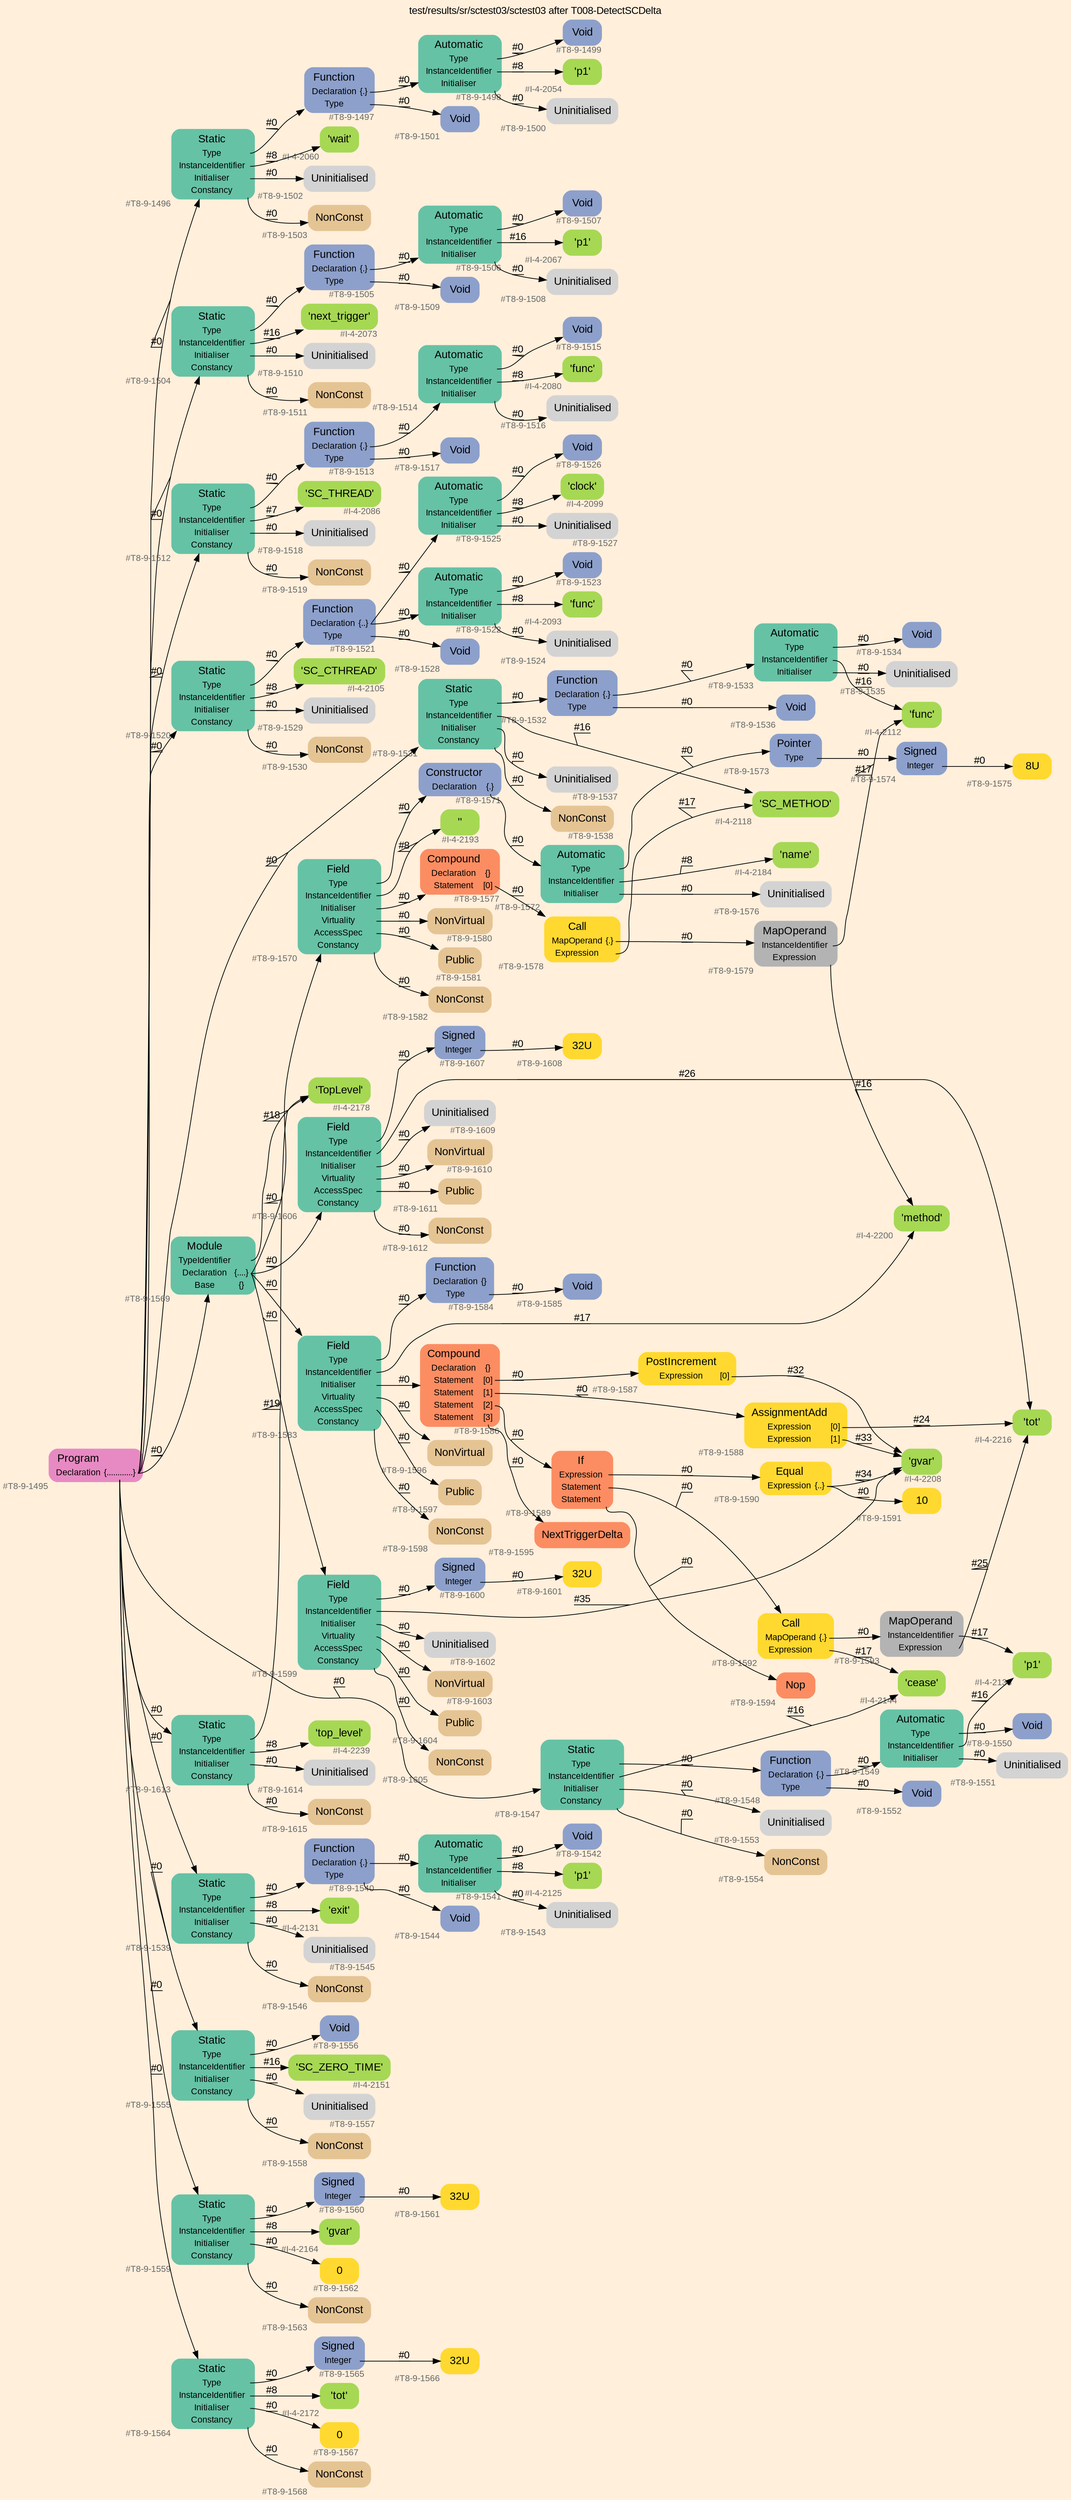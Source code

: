 digraph "test/results/sr/sctest03/sctest03 after T008-DetectSCDelta" {
label = "test/results/sr/sctest03/sctest03 after T008-DetectSCDelta"
labelloc = t
graph [
    rankdir = "LR"
    ranksep = 0.3
    bgcolor = antiquewhite1
    color = black
    fontcolor = black
    fontname = "Arial"
];
node [
    fontname = "Arial"
];
edge [
    fontname = "Arial"
];

// -------------------- node figure --------------------
// -------- block #T8-9-1495 ----------
"#T8-9-1495" [
    fillcolor = "/set28/4"
    xlabel = "#T8-9-1495"
    fontsize = "12"
    fontcolor = grey40
    shape = "plaintext"
    label = <<TABLE BORDER="0" CELLBORDER="0" CELLSPACING="0">
     <TR><TD><FONT COLOR="black" POINT-SIZE="15">Program</FONT></TD></TR>
     <TR><TD><FONT COLOR="black" POINT-SIZE="12">Declaration</FONT></TD><TD PORT="port0"><FONT COLOR="black" POINT-SIZE="12">{............}</FONT></TD></TR>
    </TABLE>>
    style = "rounded,filled"
];

// -------- block #T8-9-1496 ----------
"#T8-9-1496" [
    fillcolor = "/set28/1"
    xlabel = "#T8-9-1496"
    fontsize = "12"
    fontcolor = grey40
    shape = "plaintext"
    label = <<TABLE BORDER="0" CELLBORDER="0" CELLSPACING="0">
     <TR><TD><FONT COLOR="black" POINT-SIZE="15">Static</FONT></TD></TR>
     <TR><TD><FONT COLOR="black" POINT-SIZE="12">Type</FONT></TD><TD PORT="port0"></TD></TR>
     <TR><TD><FONT COLOR="black" POINT-SIZE="12">InstanceIdentifier</FONT></TD><TD PORT="port1"></TD></TR>
     <TR><TD><FONT COLOR="black" POINT-SIZE="12">Initialiser</FONT></TD><TD PORT="port2"></TD></TR>
     <TR><TD><FONT COLOR="black" POINT-SIZE="12">Constancy</FONT></TD><TD PORT="port3"></TD></TR>
    </TABLE>>
    style = "rounded,filled"
];

// -------- block #T8-9-1497 ----------
"#T8-9-1497" [
    fillcolor = "/set28/3"
    xlabel = "#T8-9-1497"
    fontsize = "12"
    fontcolor = grey40
    shape = "plaintext"
    label = <<TABLE BORDER="0" CELLBORDER="0" CELLSPACING="0">
     <TR><TD><FONT COLOR="black" POINT-SIZE="15">Function</FONT></TD></TR>
     <TR><TD><FONT COLOR="black" POINT-SIZE="12">Declaration</FONT></TD><TD PORT="port0"><FONT COLOR="black" POINT-SIZE="12">{.}</FONT></TD></TR>
     <TR><TD><FONT COLOR="black" POINT-SIZE="12">Type</FONT></TD><TD PORT="port1"></TD></TR>
    </TABLE>>
    style = "rounded,filled"
];

// -------- block #T8-9-1498 ----------
"#T8-9-1498" [
    fillcolor = "/set28/1"
    xlabel = "#T8-9-1498"
    fontsize = "12"
    fontcolor = grey40
    shape = "plaintext"
    label = <<TABLE BORDER="0" CELLBORDER="0" CELLSPACING="0">
     <TR><TD><FONT COLOR="black" POINT-SIZE="15">Automatic</FONT></TD></TR>
     <TR><TD><FONT COLOR="black" POINT-SIZE="12">Type</FONT></TD><TD PORT="port0"></TD></TR>
     <TR><TD><FONT COLOR="black" POINT-SIZE="12">InstanceIdentifier</FONT></TD><TD PORT="port1"></TD></TR>
     <TR><TD><FONT COLOR="black" POINT-SIZE="12">Initialiser</FONT></TD><TD PORT="port2"></TD></TR>
    </TABLE>>
    style = "rounded,filled"
];

// -------- block #T8-9-1499 ----------
"#T8-9-1499" [
    fillcolor = "/set28/3"
    xlabel = "#T8-9-1499"
    fontsize = "12"
    fontcolor = grey40
    shape = "plaintext"
    label = <<TABLE BORDER="0" CELLBORDER="0" CELLSPACING="0">
     <TR><TD><FONT COLOR="black" POINT-SIZE="15">Void</FONT></TD></TR>
    </TABLE>>
    style = "rounded,filled"
];

// -------- block #I-4-2054 ----------
"#I-4-2054" [
    fillcolor = "/set28/5"
    xlabel = "#I-4-2054"
    fontsize = "12"
    fontcolor = grey40
    shape = "plaintext"
    label = <<TABLE BORDER="0" CELLBORDER="0" CELLSPACING="0">
     <TR><TD><FONT COLOR="black" POINT-SIZE="15">'p1'</FONT></TD></TR>
    </TABLE>>
    style = "rounded,filled"
];

// -------- block #T8-9-1500 ----------
"#T8-9-1500" [
    xlabel = "#T8-9-1500"
    fontsize = "12"
    fontcolor = grey40
    shape = "plaintext"
    label = <<TABLE BORDER="0" CELLBORDER="0" CELLSPACING="0">
     <TR><TD><FONT COLOR="black" POINT-SIZE="15">Uninitialised</FONT></TD></TR>
    </TABLE>>
    style = "rounded,filled"
];

// -------- block #T8-9-1501 ----------
"#T8-9-1501" [
    fillcolor = "/set28/3"
    xlabel = "#T8-9-1501"
    fontsize = "12"
    fontcolor = grey40
    shape = "plaintext"
    label = <<TABLE BORDER="0" CELLBORDER="0" CELLSPACING="0">
     <TR><TD><FONT COLOR="black" POINT-SIZE="15">Void</FONT></TD></TR>
    </TABLE>>
    style = "rounded,filled"
];

// -------- block #I-4-2060 ----------
"#I-4-2060" [
    fillcolor = "/set28/5"
    xlabel = "#I-4-2060"
    fontsize = "12"
    fontcolor = grey40
    shape = "plaintext"
    label = <<TABLE BORDER="0" CELLBORDER="0" CELLSPACING="0">
     <TR><TD><FONT COLOR="black" POINT-SIZE="15">'wait'</FONT></TD></TR>
    </TABLE>>
    style = "rounded,filled"
];

// -------- block #T8-9-1502 ----------
"#T8-9-1502" [
    xlabel = "#T8-9-1502"
    fontsize = "12"
    fontcolor = grey40
    shape = "plaintext"
    label = <<TABLE BORDER="0" CELLBORDER="0" CELLSPACING="0">
     <TR><TD><FONT COLOR="black" POINT-SIZE="15">Uninitialised</FONT></TD></TR>
    </TABLE>>
    style = "rounded,filled"
];

// -------- block #T8-9-1503 ----------
"#T8-9-1503" [
    fillcolor = "/set28/7"
    xlabel = "#T8-9-1503"
    fontsize = "12"
    fontcolor = grey40
    shape = "plaintext"
    label = <<TABLE BORDER="0" CELLBORDER="0" CELLSPACING="0">
     <TR><TD><FONT COLOR="black" POINT-SIZE="15">NonConst</FONT></TD></TR>
    </TABLE>>
    style = "rounded,filled"
];

// -------- block #T8-9-1504 ----------
"#T8-9-1504" [
    fillcolor = "/set28/1"
    xlabel = "#T8-9-1504"
    fontsize = "12"
    fontcolor = grey40
    shape = "plaintext"
    label = <<TABLE BORDER="0" CELLBORDER="0" CELLSPACING="0">
     <TR><TD><FONT COLOR="black" POINT-SIZE="15">Static</FONT></TD></TR>
     <TR><TD><FONT COLOR="black" POINT-SIZE="12">Type</FONT></TD><TD PORT="port0"></TD></TR>
     <TR><TD><FONT COLOR="black" POINT-SIZE="12">InstanceIdentifier</FONT></TD><TD PORT="port1"></TD></TR>
     <TR><TD><FONT COLOR="black" POINT-SIZE="12">Initialiser</FONT></TD><TD PORT="port2"></TD></TR>
     <TR><TD><FONT COLOR="black" POINT-SIZE="12">Constancy</FONT></TD><TD PORT="port3"></TD></TR>
    </TABLE>>
    style = "rounded,filled"
];

// -------- block #T8-9-1505 ----------
"#T8-9-1505" [
    fillcolor = "/set28/3"
    xlabel = "#T8-9-1505"
    fontsize = "12"
    fontcolor = grey40
    shape = "plaintext"
    label = <<TABLE BORDER="0" CELLBORDER="0" CELLSPACING="0">
     <TR><TD><FONT COLOR="black" POINT-SIZE="15">Function</FONT></TD></TR>
     <TR><TD><FONT COLOR="black" POINT-SIZE="12">Declaration</FONT></TD><TD PORT="port0"><FONT COLOR="black" POINT-SIZE="12">{.}</FONT></TD></TR>
     <TR><TD><FONT COLOR="black" POINT-SIZE="12">Type</FONT></TD><TD PORT="port1"></TD></TR>
    </TABLE>>
    style = "rounded,filled"
];

// -------- block #T8-9-1506 ----------
"#T8-9-1506" [
    fillcolor = "/set28/1"
    xlabel = "#T8-9-1506"
    fontsize = "12"
    fontcolor = grey40
    shape = "plaintext"
    label = <<TABLE BORDER="0" CELLBORDER="0" CELLSPACING="0">
     <TR><TD><FONT COLOR="black" POINT-SIZE="15">Automatic</FONT></TD></TR>
     <TR><TD><FONT COLOR="black" POINT-SIZE="12">Type</FONT></TD><TD PORT="port0"></TD></TR>
     <TR><TD><FONT COLOR="black" POINT-SIZE="12">InstanceIdentifier</FONT></TD><TD PORT="port1"></TD></TR>
     <TR><TD><FONT COLOR="black" POINT-SIZE="12">Initialiser</FONT></TD><TD PORT="port2"></TD></TR>
    </TABLE>>
    style = "rounded,filled"
];

// -------- block #T8-9-1507 ----------
"#T8-9-1507" [
    fillcolor = "/set28/3"
    xlabel = "#T8-9-1507"
    fontsize = "12"
    fontcolor = grey40
    shape = "plaintext"
    label = <<TABLE BORDER="0" CELLBORDER="0" CELLSPACING="0">
     <TR><TD><FONT COLOR="black" POINT-SIZE="15">Void</FONT></TD></TR>
    </TABLE>>
    style = "rounded,filled"
];

// -------- block #I-4-2067 ----------
"#I-4-2067" [
    fillcolor = "/set28/5"
    xlabel = "#I-4-2067"
    fontsize = "12"
    fontcolor = grey40
    shape = "plaintext"
    label = <<TABLE BORDER="0" CELLBORDER="0" CELLSPACING="0">
     <TR><TD><FONT COLOR="black" POINT-SIZE="15">'p1'</FONT></TD></TR>
    </TABLE>>
    style = "rounded,filled"
];

// -------- block #T8-9-1508 ----------
"#T8-9-1508" [
    xlabel = "#T8-9-1508"
    fontsize = "12"
    fontcolor = grey40
    shape = "plaintext"
    label = <<TABLE BORDER="0" CELLBORDER="0" CELLSPACING="0">
     <TR><TD><FONT COLOR="black" POINT-SIZE="15">Uninitialised</FONT></TD></TR>
    </TABLE>>
    style = "rounded,filled"
];

// -------- block #T8-9-1509 ----------
"#T8-9-1509" [
    fillcolor = "/set28/3"
    xlabel = "#T8-9-1509"
    fontsize = "12"
    fontcolor = grey40
    shape = "plaintext"
    label = <<TABLE BORDER="0" CELLBORDER="0" CELLSPACING="0">
     <TR><TD><FONT COLOR="black" POINT-SIZE="15">Void</FONT></TD></TR>
    </TABLE>>
    style = "rounded,filled"
];

// -------- block #I-4-2073 ----------
"#I-4-2073" [
    fillcolor = "/set28/5"
    xlabel = "#I-4-2073"
    fontsize = "12"
    fontcolor = grey40
    shape = "plaintext"
    label = <<TABLE BORDER="0" CELLBORDER="0" CELLSPACING="0">
     <TR><TD><FONT COLOR="black" POINT-SIZE="15">'next_trigger'</FONT></TD></TR>
    </TABLE>>
    style = "rounded,filled"
];

// -------- block #T8-9-1510 ----------
"#T8-9-1510" [
    xlabel = "#T8-9-1510"
    fontsize = "12"
    fontcolor = grey40
    shape = "plaintext"
    label = <<TABLE BORDER="0" CELLBORDER="0" CELLSPACING="0">
     <TR><TD><FONT COLOR="black" POINT-SIZE="15">Uninitialised</FONT></TD></TR>
    </TABLE>>
    style = "rounded,filled"
];

// -------- block #T8-9-1511 ----------
"#T8-9-1511" [
    fillcolor = "/set28/7"
    xlabel = "#T8-9-1511"
    fontsize = "12"
    fontcolor = grey40
    shape = "plaintext"
    label = <<TABLE BORDER="0" CELLBORDER="0" CELLSPACING="0">
     <TR><TD><FONT COLOR="black" POINT-SIZE="15">NonConst</FONT></TD></TR>
    </TABLE>>
    style = "rounded,filled"
];

// -------- block #T8-9-1512 ----------
"#T8-9-1512" [
    fillcolor = "/set28/1"
    xlabel = "#T8-9-1512"
    fontsize = "12"
    fontcolor = grey40
    shape = "plaintext"
    label = <<TABLE BORDER="0" CELLBORDER="0" CELLSPACING="0">
     <TR><TD><FONT COLOR="black" POINT-SIZE="15">Static</FONT></TD></TR>
     <TR><TD><FONT COLOR="black" POINT-SIZE="12">Type</FONT></TD><TD PORT="port0"></TD></TR>
     <TR><TD><FONT COLOR="black" POINT-SIZE="12">InstanceIdentifier</FONT></TD><TD PORT="port1"></TD></TR>
     <TR><TD><FONT COLOR="black" POINT-SIZE="12">Initialiser</FONT></TD><TD PORT="port2"></TD></TR>
     <TR><TD><FONT COLOR="black" POINT-SIZE="12">Constancy</FONT></TD><TD PORT="port3"></TD></TR>
    </TABLE>>
    style = "rounded,filled"
];

// -------- block #T8-9-1513 ----------
"#T8-9-1513" [
    fillcolor = "/set28/3"
    xlabel = "#T8-9-1513"
    fontsize = "12"
    fontcolor = grey40
    shape = "plaintext"
    label = <<TABLE BORDER="0" CELLBORDER="0" CELLSPACING="0">
     <TR><TD><FONT COLOR="black" POINT-SIZE="15">Function</FONT></TD></TR>
     <TR><TD><FONT COLOR="black" POINT-SIZE="12">Declaration</FONT></TD><TD PORT="port0"><FONT COLOR="black" POINT-SIZE="12">{.}</FONT></TD></TR>
     <TR><TD><FONT COLOR="black" POINT-SIZE="12">Type</FONT></TD><TD PORT="port1"></TD></TR>
    </TABLE>>
    style = "rounded,filled"
];

// -------- block #T8-9-1514 ----------
"#T8-9-1514" [
    fillcolor = "/set28/1"
    xlabel = "#T8-9-1514"
    fontsize = "12"
    fontcolor = grey40
    shape = "plaintext"
    label = <<TABLE BORDER="0" CELLBORDER="0" CELLSPACING="0">
     <TR><TD><FONT COLOR="black" POINT-SIZE="15">Automatic</FONT></TD></TR>
     <TR><TD><FONT COLOR="black" POINT-SIZE="12">Type</FONT></TD><TD PORT="port0"></TD></TR>
     <TR><TD><FONT COLOR="black" POINT-SIZE="12">InstanceIdentifier</FONT></TD><TD PORT="port1"></TD></TR>
     <TR><TD><FONT COLOR="black" POINT-SIZE="12">Initialiser</FONT></TD><TD PORT="port2"></TD></TR>
    </TABLE>>
    style = "rounded,filled"
];

// -------- block #T8-9-1515 ----------
"#T8-9-1515" [
    fillcolor = "/set28/3"
    xlabel = "#T8-9-1515"
    fontsize = "12"
    fontcolor = grey40
    shape = "plaintext"
    label = <<TABLE BORDER="0" CELLBORDER="0" CELLSPACING="0">
     <TR><TD><FONT COLOR="black" POINT-SIZE="15">Void</FONT></TD></TR>
    </TABLE>>
    style = "rounded,filled"
];

// -------- block #I-4-2080 ----------
"#I-4-2080" [
    fillcolor = "/set28/5"
    xlabel = "#I-4-2080"
    fontsize = "12"
    fontcolor = grey40
    shape = "plaintext"
    label = <<TABLE BORDER="0" CELLBORDER="0" CELLSPACING="0">
     <TR><TD><FONT COLOR="black" POINT-SIZE="15">'func'</FONT></TD></TR>
    </TABLE>>
    style = "rounded,filled"
];

// -------- block #T8-9-1516 ----------
"#T8-9-1516" [
    xlabel = "#T8-9-1516"
    fontsize = "12"
    fontcolor = grey40
    shape = "plaintext"
    label = <<TABLE BORDER="0" CELLBORDER="0" CELLSPACING="0">
     <TR><TD><FONT COLOR="black" POINT-SIZE="15">Uninitialised</FONT></TD></TR>
    </TABLE>>
    style = "rounded,filled"
];

// -------- block #T8-9-1517 ----------
"#T8-9-1517" [
    fillcolor = "/set28/3"
    xlabel = "#T8-9-1517"
    fontsize = "12"
    fontcolor = grey40
    shape = "plaintext"
    label = <<TABLE BORDER="0" CELLBORDER="0" CELLSPACING="0">
     <TR><TD><FONT COLOR="black" POINT-SIZE="15">Void</FONT></TD></TR>
    </TABLE>>
    style = "rounded,filled"
];

// -------- block #I-4-2086 ----------
"#I-4-2086" [
    fillcolor = "/set28/5"
    xlabel = "#I-4-2086"
    fontsize = "12"
    fontcolor = grey40
    shape = "plaintext"
    label = <<TABLE BORDER="0" CELLBORDER="0" CELLSPACING="0">
     <TR><TD><FONT COLOR="black" POINT-SIZE="15">'SC_THREAD'</FONT></TD></TR>
    </TABLE>>
    style = "rounded,filled"
];

// -------- block #T8-9-1518 ----------
"#T8-9-1518" [
    xlabel = "#T8-9-1518"
    fontsize = "12"
    fontcolor = grey40
    shape = "plaintext"
    label = <<TABLE BORDER="0" CELLBORDER="0" CELLSPACING="0">
     <TR><TD><FONT COLOR="black" POINT-SIZE="15">Uninitialised</FONT></TD></TR>
    </TABLE>>
    style = "rounded,filled"
];

// -------- block #T8-9-1519 ----------
"#T8-9-1519" [
    fillcolor = "/set28/7"
    xlabel = "#T8-9-1519"
    fontsize = "12"
    fontcolor = grey40
    shape = "plaintext"
    label = <<TABLE BORDER="0" CELLBORDER="0" CELLSPACING="0">
     <TR><TD><FONT COLOR="black" POINT-SIZE="15">NonConst</FONT></TD></TR>
    </TABLE>>
    style = "rounded,filled"
];

// -------- block #T8-9-1520 ----------
"#T8-9-1520" [
    fillcolor = "/set28/1"
    xlabel = "#T8-9-1520"
    fontsize = "12"
    fontcolor = grey40
    shape = "plaintext"
    label = <<TABLE BORDER="0" CELLBORDER="0" CELLSPACING="0">
     <TR><TD><FONT COLOR="black" POINT-SIZE="15">Static</FONT></TD></TR>
     <TR><TD><FONT COLOR="black" POINT-SIZE="12">Type</FONT></TD><TD PORT="port0"></TD></TR>
     <TR><TD><FONT COLOR="black" POINT-SIZE="12">InstanceIdentifier</FONT></TD><TD PORT="port1"></TD></TR>
     <TR><TD><FONT COLOR="black" POINT-SIZE="12">Initialiser</FONT></TD><TD PORT="port2"></TD></TR>
     <TR><TD><FONT COLOR="black" POINT-SIZE="12">Constancy</FONT></TD><TD PORT="port3"></TD></TR>
    </TABLE>>
    style = "rounded,filled"
];

// -------- block #T8-9-1521 ----------
"#T8-9-1521" [
    fillcolor = "/set28/3"
    xlabel = "#T8-9-1521"
    fontsize = "12"
    fontcolor = grey40
    shape = "plaintext"
    label = <<TABLE BORDER="0" CELLBORDER="0" CELLSPACING="0">
     <TR><TD><FONT COLOR="black" POINT-SIZE="15">Function</FONT></TD></TR>
     <TR><TD><FONT COLOR="black" POINT-SIZE="12">Declaration</FONT></TD><TD PORT="port0"><FONT COLOR="black" POINT-SIZE="12">{..}</FONT></TD></TR>
     <TR><TD><FONT COLOR="black" POINT-SIZE="12">Type</FONT></TD><TD PORT="port1"></TD></TR>
    </TABLE>>
    style = "rounded,filled"
];

// -------- block #T8-9-1522 ----------
"#T8-9-1522" [
    fillcolor = "/set28/1"
    xlabel = "#T8-9-1522"
    fontsize = "12"
    fontcolor = grey40
    shape = "plaintext"
    label = <<TABLE BORDER="0" CELLBORDER="0" CELLSPACING="0">
     <TR><TD><FONT COLOR="black" POINT-SIZE="15">Automatic</FONT></TD></TR>
     <TR><TD><FONT COLOR="black" POINT-SIZE="12">Type</FONT></TD><TD PORT="port0"></TD></TR>
     <TR><TD><FONT COLOR="black" POINT-SIZE="12">InstanceIdentifier</FONT></TD><TD PORT="port1"></TD></TR>
     <TR><TD><FONT COLOR="black" POINT-SIZE="12">Initialiser</FONT></TD><TD PORT="port2"></TD></TR>
    </TABLE>>
    style = "rounded,filled"
];

// -------- block #T8-9-1523 ----------
"#T8-9-1523" [
    fillcolor = "/set28/3"
    xlabel = "#T8-9-1523"
    fontsize = "12"
    fontcolor = grey40
    shape = "plaintext"
    label = <<TABLE BORDER="0" CELLBORDER="0" CELLSPACING="0">
     <TR><TD><FONT COLOR="black" POINT-SIZE="15">Void</FONT></TD></TR>
    </TABLE>>
    style = "rounded,filled"
];

// -------- block #I-4-2093 ----------
"#I-4-2093" [
    fillcolor = "/set28/5"
    xlabel = "#I-4-2093"
    fontsize = "12"
    fontcolor = grey40
    shape = "plaintext"
    label = <<TABLE BORDER="0" CELLBORDER="0" CELLSPACING="0">
     <TR><TD><FONT COLOR="black" POINT-SIZE="15">'func'</FONT></TD></TR>
    </TABLE>>
    style = "rounded,filled"
];

// -------- block #T8-9-1524 ----------
"#T8-9-1524" [
    xlabel = "#T8-9-1524"
    fontsize = "12"
    fontcolor = grey40
    shape = "plaintext"
    label = <<TABLE BORDER="0" CELLBORDER="0" CELLSPACING="0">
     <TR><TD><FONT COLOR="black" POINT-SIZE="15">Uninitialised</FONT></TD></TR>
    </TABLE>>
    style = "rounded,filled"
];

// -------- block #T8-9-1525 ----------
"#T8-9-1525" [
    fillcolor = "/set28/1"
    xlabel = "#T8-9-1525"
    fontsize = "12"
    fontcolor = grey40
    shape = "plaintext"
    label = <<TABLE BORDER="0" CELLBORDER="0" CELLSPACING="0">
     <TR><TD><FONT COLOR="black" POINT-SIZE="15">Automatic</FONT></TD></TR>
     <TR><TD><FONT COLOR="black" POINT-SIZE="12">Type</FONT></TD><TD PORT="port0"></TD></TR>
     <TR><TD><FONT COLOR="black" POINT-SIZE="12">InstanceIdentifier</FONT></TD><TD PORT="port1"></TD></TR>
     <TR><TD><FONT COLOR="black" POINT-SIZE="12">Initialiser</FONT></TD><TD PORT="port2"></TD></TR>
    </TABLE>>
    style = "rounded,filled"
];

// -------- block #T8-9-1526 ----------
"#T8-9-1526" [
    fillcolor = "/set28/3"
    xlabel = "#T8-9-1526"
    fontsize = "12"
    fontcolor = grey40
    shape = "plaintext"
    label = <<TABLE BORDER="0" CELLBORDER="0" CELLSPACING="0">
     <TR><TD><FONT COLOR="black" POINT-SIZE="15">Void</FONT></TD></TR>
    </TABLE>>
    style = "rounded,filled"
];

// -------- block #I-4-2099 ----------
"#I-4-2099" [
    fillcolor = "/set28/5"
    xlabel = "#I-4-2099"
    fontsize = "12"
    fontcolor = grey40
    shape = "plaintext"
    label = <<TABLE BORDER="0" CELLBORDER="0" CELLSPACING="0">
     <TR><TD><FONT COLOR="black" POINT-SIZE="15">'clock'</FONT></TD></TR>
    </TABLE>>
    style = "rounded,filled"
];

// -------- block #T8-9-1527 ----------
"#T8-9-1527" [
    xlabel = "#T8-9-1527"
    fontsize = "12"
    fontcolor = grey40
    shape = "plaintext"
    label = <<TABLE BORDER="0" CELLBORDER="0" CELLSPACING="0">
     <TR><TD><FONT COLOR="black" POINT-SIZE="15">Uninitialised</FONT></TD></TR>
    </TABLE>>
    style = "rounded,filled"
];

// -------- block #T8-9-1528 ----------
"#T8-9-1528" [
    fillcolor = "/set28/3"
    xlabel = "#T8-9-1528"
    fontsize = "12"
    fontcolor = grey40
    shape = "plaintext"
    label = <<TABLE BORDER="0" CELLBORDER="0" CELLSPACING="0">
     <TR><TD><FONT COLOR="black" POINT-SIZE="15">Void</FONT></TD></TR>
    </TABLE>>
    style = "rounded,filled"
];

// -------- block #I-4-2105 ----------
"#I-4-2105" [
    fillcolor = "/set28/5"
    xlabel = "#I-4-2105"
    fontsize = "12"
    fontcolor = grey40
    shape = "plaintext"
    label = <<TABLE BORDER="0" CELLBORDER="0" CELLSPACING="0">
     <TR><TD><FONT COLOR="black" POINT-SIZE="15">'SC_CTHREAD'</FONT></TD></TR>
    </TABLE>>
    style = "rounded,filled"
];

// -------- block #T8-9-1529 ----------
"#T8-9-1529" [
    xlabel = "#T8-9-1529"
    fontsize = "12"
    fontcolor = grey40
    shape = "plaintext"
    label = <<TABLE BORDER="0" CELLBORDER="0" CELLSPACING="0">
     <TR><TD><FONT COLOR="black" POINT-SIZE="15">Uninitialised</FONT></TD></TR>
    </TABLE>>
    style = "rounded,filled"
];

// -------- block #T8-9-1530 ----------
"#T8-9-1530" [
    fillcolor = "/set28/7"
    xlabel = "#T8-9-1530"
    fontsize = "12"
    fontcolor = grey40
    shape = "plaintext"
    label = <<TABLE BORDER="0" CELLBORDER="0" CELLSPACING="0">
     <TR><TD><FONT COLOR="black" POINT-SIZE="15">NonConst</FONT></TD></TR>
    </TABLE>>
    style = "rounded,filled"
];

// -------- block #T8-9-1531 ----------
"#T8-9-1531" [
    fillcolor = "/set28/1"
    xlabel = "#T8-9-1531"
    fontsize = "12"
    fontcolor = grey40
    shape = "plaintext"
    label = <<TABLE BORDER="0" CELLBORDER="0" CELLSPACING="0">
     <TR><TD><FONT COLOR="black" POINT-SIZE="15">Static</FONT></TD></TR>
     <TR><TD><FONT COLOR="black" POINT-SIZE="12">Type</FONT></TD><TD PORT="port0"></TD></TR>
     <TR><TD><FONT COLOR="black" POINT-SIZE="12">InstanceIdentifier</FONT></TD><TD PORT="port1"></TD></TR>
     <TR><TD><FONT COLOR="black" POINT-SIZE="12">Initialiser</FONT></TD><TD PORT="port2"></TD></TR>
     <TR><TD><FONT COLOR="black" POINT-SIZE="12">Constancy</FONT></TD><TD PORT="port3"></TD></TR>
    </TABLE>>
    style = "rounded,filled"
];

// -------- block #T8-9-1532 ----------
"#T8-9-1532" [
    fillcolor = "/set28/3"
    xlabel = "#T8-9-1532"
    fontsize = "12"
    fontcolor = grey40
    shape = "plaintext"
    label = <<TABLE BORDER="0" CELLBORDER="0" CELLSPACING="0">
     <TR><TD><FONT COLOR="black" POINT-SIZE="15">Function</FONT></TD></TR>
     <TR><TD><FONT COLOR="black" POINT-SIZE="12">Declaration</FONT></TD><TD PORT="port0"><FONT COLOR="black" POINT-SIZE="12">{.}</FONT></TD></TR>
     <TR><TD><FONT COLOR="black" POINT-SIZE="12">Type</FONT></TD><TD PORT="port1"></TD></TR>
    </TABLE>>
    style = "rounded,filled"
];

// -------- block #T8-9-1533 ----------
"#T8-9-1533" [
    fillcolor = "/set28/1"
    xlabel = "#T8-9-1533"
    fontsize = "12"
    fontcolor = grey40
    shape = "plaintext"
    label = <<TABLE BORDER="0" CELLBORDER="0" CELLSPACING="0">
     <TR><TD><FONT COLOR="black" POINT-SIZE="15">Automatic</FONT></TD></TR>
     <TR><TD><FONT COLOR="black" POINT-SIZE="12">Type</FONT></TD><TD PORT="port0"></TD></TR>
     <TR><TD><FONT COLOR="black" POINT-SIZE="12">InstanceIdentifier</FONT></TD><TD PORT="port1"></TD></TR>
     <TR><TD><FONT COLOR="black" POINT-SIZE="12">Initialiser</FONT></TD><TD PORT="port2"></TD></TR>
    </TABLE>>
    style = "rounded,filled"
];

// -------- block #T8-9-1534 ----------
"#T8-9-1534" [
    fillcolor = "/set28/3"
    xlabel = "#T8-9-1534"
    fontsize = "12"
    fontcolor = grey40
    shape = "plaintext"
    label = <<TABLE BORDER="0" CELLBORDER="0" CELLSPACING="0">
     <TR><TD><FONT COLOR="black" POINT-SIZE="15">Void</FONT></TD></TR>
    </TABLE>>
    style = "rounded,filled"
];

// -------- block #I-4-2112 ----------
"#I-4-2112" [
    fillcolor = "/set28/5"
    xlabel = "#I-4-2112"
    fontsize = "12"
    fontcolor = grey40
    shape = "plaintext"
    label = <<TABLE BORDER="0" CELLBORDER="0" CELLSPACING="0">
     <TR><TD><FONT COLOR="black" POINT-SIZE="15">'func'</FONT></TD></TR>
    </TABLE>>
    style = "rounded,filled"
];

// -------- block #T8-9-1535 ----------
"#T8-9-1535" [
    xlabel = "#T8-9-1535"
    fontsize = "12"
    fontcolor = grey40
    shape = "plaintext"
    label = <<TABLE BORDER="0" CELLBORDER="0" CELLSPACING="0">
     <TR><TD><FONT COLOR="black" POINT-SIZE="15">Uninitialised</FONT></TD></TR>
    </TABLE>>
    style = "rounded,filled"
];

// -------- block #T8-9-1536 ----------
"#T8-9-1536" [
    fillcolor = "/set28/3"
    xlabel = "#T8-9-1536"
    fontsize = "12"
    fontcolor = grey40
    shape = "plaintext"
    label = <<TABLE BORDER="0" CELLBORDER="0" CELLSPACING="0">
     <TR><TD><FONT COLOR="black" POINT-SIZE="15">Void</FONT></TD></TR>
    </TABLE>>
    style = "rounded,filled"
];

// -------- block #I-4-2118 ----------
"#I-4-2118" [
    fillcolor = "/set28/5"
    xlabel = "#I-4-2118"
    fontsize = "12"
    fontcolor = grey40
    shape = "plaintext"
    label = <<TABLE BORDER="0" CELLBORDER="0" CELLSPACING="0">
     <TR><TD><FONT COLOR="black" POINT-SIZE="15">'SC_METHOD'</FONT></TD></TR>
    </TABLE>>
    style = "rounded,filled"
];

// -------- block #T8-9-1537 ----------
"#T8-9-1537" [
    xlabel = "#T8-9-1537"
    fontsize = "12"
    fontcolor = grey40
    shape = "plaintext"
    label = <<TABLE BORDER="0" CELLBORDER="0" CELLSPACING="0">
     <TR><TD><FONT COLOR="black" POINT-SIZE="15">Uninitialised</FONT></TD></TR>
    </TABLE>>
    style = "rounded,filled"
];

// -------- block #T8-9-1538 ----------
"#T8-9-1538" [
    fillcolor = "/set28/7"
    xlabel = "#T8-9-1538"
    fontsize = "12"
    fontcolor = grey40
    shape = "plaintext"
    label = <<TABLE BORDER="0" CELLBORDER="0" CELLSPACING="0">
     <TR><TD><FONT COLOR="black" POINT-SIZE="15">NonConst</FONT></TD></TR>
    </TABLE>>
    style = "rounded,filled"
];

// -------- block #T8-9-1539 ----------
"#T8-9-1539" [
    fillcolor = "/set28/1"
    xlabel = "#T8-9-1539"
    fontsize = "12"
    fontcolor = grey40
    shape = "plaintext"
    label = <<TABLE BORDER="0" CELLBORDER="0" CELLSPACING="0">
     <TR><TD><FONT COLOR="black" POINT-SIZE="15">Static</FONT></TD></TR>
     <TR><TD><FONT COLOR="black" POINT-SIZE="12">Type</FONT></TD><TD PORT="port0"></TD></TR>
     <TR><TD><FONT COLOR="black" POINT-SIZE="12">InstanceIdentifier</FONT></TD><TD PORT="port1"></TD></TR>
     <TR><TD><FONT COLOR="black" POINT-SIZE="12">Initialiser</FONT></TD><TD PORT="port2"></TD></TR>
     <TR><TD><FONT COLOR="black" POINT-SIZE="12">Constancy</FONT></TD><TD PORT="port3"></TD></TR>
    </TABLE>>
    style = "rounded,filled"
];

// -------- block #T8-9-1540 ----------
"#T8-9-1540" [
    fillcolor = "/set28/3"
    xlabel = "#T8-9-1540"
    fontsize = "12"
    fontcolor = grey40
    shape = "plaintext"
    label = <<TABLE BORDER="0" CELLBORDER="0" CELLSPACING="0">
     <TR><TD><FONT COLOR="black" POINT-SIZE="15">Function</FONT></TD></TR>
     <TR><TD><FONT COLOR="black" POINT-SIZE="12">Declaration</FONT></TD><TD PORT="port0"><FONT COLOR="black" POINT-SIZE="12">{.}</FONT></TD></TR>
     <TR><TD><FONT COLOR="black" POINT-SIZE="12">Type</FONT></TD><TD PORT="port1"></TD></TR>
    </TABLE>>
    style = "rounded,filled"
];

// -------- block #T8-9-1541 ----------
"#T8-9-1541" [
    fillcolor = "/set28/1"
    xlabel = "#T8-9-1541"
    fontsize = "12"
    fontcolor = grey40
    shape = "plaintext"
    label = <<TABLE BORDER="0" CELLBORDER="0" CELLSPACING="0">
     <TR><TD><FONT COLOR="black" POINT-SIZE="15">Automatic</FONT></TD></TR>
     <TR><TD><FONT COLOR="black" POINT-SIZE="12">Type</FONT></TD><TD PORT="port0"></TD></TR>
     <TR><TD><FONT COLOR="black" POINT-SIZE="12">InstanceIdentifier</FONT></TD><TD PORT="port1"></TD></TR>
     <TR><TD><FONT COLOR="black" POINT-SIZE="12">Initialiser</FONT></TD><TD PORT="port2"></TD></TR>
    </TABLE>>
    style = "rounded,filled"
];

// -------- block #T8-9-1542 ----------
"#T8-9-1542" [
    fillcolor = "/set28/3"
    xlabel = "#T8-9-1542"
    fontsize = "12"
    fontcolor = grey40
    shape = "plaintext"
    label = <<TABLE BORDER="0" CELLBORDER="0" CELLSPACING="0">
     <TR><TD><FONT COLOR="black" POINT-SIZE="15">Void</FONT></TD></TR>
    </TABLE>>
    style = "rounded,filled"
];

// -------- block #I-4-2125 ----------
"#I-4-2125" [
    fillcolor = "/set28/5"
    xlabel = "#I-4-2125"
    fontsize = "12"
    fontcolor = grey40
    shape = "plaintext"
    label = <<TABLE BORDER="0" CELLBORDER="0" CELLSPACING="0">
     <TR><TD><FONT COLOR="black" POINT-SIZE="15">'p1'</FONT></TD></TR>
    </TABLE>>
    style = "rounded,filled"
];

// -------- block #T8-9-1543 ----------
"#T8-9-1543" [
    xlabel = "#T8-9-1543"
    fontsize = "12"
    fontcolor = grey40
    shape = "plaintext"
    label = <<TABLE BORDER="0" CELLBORDER="0" CELLSPACING="0">
     <TR><TD><FONT COLOR="black" POINT-SIZE="15">Uninitialised</FONT></TD></TR>
    </TABLE>>
    style = "rounded,filled"
];

// -------- block #T8-9-1544 ----------
"#T8-9-1544" [
    fillcolor = "/set28/3"
    xlabel = "#T8-9-1544"
    fontsize = "12"
    fontcolor = grey40
    shape = "plaintext"
    label = <<TABLE BORDER="0" CELLBORDER="0" CELLSPACING="0">
     <TR><TD><FONT COLOR="black" POINT-SIZE="15">Void</FONT></TD></TR>
    </TABLE>>
    style = "rounded,filled"
];

// -------- block #I-4-2131 ----------
"#I-4-2131" [
    fillcolor = "/set28/5"
    xlabel = "#I-4-2131"
    fontsize = "12"
    fontcolor = grey40
    shape = "plaintext"
    label = <<TABLE BORDER="0" CELLBORDER="0" CELLSPACING="0">
     <TR><TD><FONT COLOR="black" POINT-SIZE="15">'exit'</FONT></TD></TR>
    </TABLE>>
    style = "rounded,filled"
];

// -------- block #T8-9-1545 ----------
"#T8-9-1545" [
    xlabel = "#T8-9-1545"
    fontsize = "12"
    fontcolor = grey40
    shape = "plaintext"
    label = <<TABLE BORDER="0" CELLBORDER="0" CELLSPACING="0">
     <TR><TD><FONT COLOR="black" POINT-SIZE="15">Uninitialised</FONT></TD></TR>
    </TABLE>>
    style = "rounded,filled"
];

// -------- block #T8-9-1546 ----------
"#T8-9-1546" [
    fillcolor = "/set28/7"
    xlabel = "#T8-9-1546"
    fontsize = "12"
    fontcolor = grey40
    shape = "plaintext"
    label = <<TABLE BORDER="0" CELLBORDER="0" CELLSPACING="0">
     <TR><TD><FONT COLOR="black" POINT-SIZE="15">NonConst</FONT></TD></TR>
    </TABLE>>
    style = "rounded,filled"
];

// -------- block #T8-9-1547 ----------
"#T8-9-1547" [
    fillcolor = "/set28/1"
    xlabel = "#T8-9-1547"
    fontsize = "12"
    fontcolor = grey40
    shape = "plaintext"
    label = <<TABLE BORDER="0" CELLBORDER="0" CELLSPACING="0">
     <TR><TD><FONT COLOR="black" POINT-SIZE="15">Static</FONT></TD></TR>
     <TR><TD><FONT COLOR="black" POINT-SIZE="12">Type</FONT></TD><TD PORT="port0"></TD></TR>
     <TR><TD><FONT COLOR="black" POINT-SIZE="12">InstanceIdentifier</FONT></TD><TD PORT="port1"></TD></TR>
     <TR><TD><FONT COLOR="black" POINT-SIZE="12">Initialiser</FONT></TD><TD PORT="port2"></TD></TR>
     <TR><TD><FONT COLOR="black" POINT-SIZE="12">Constancy</FONT></TD><TD PORT="port3"></TD></TR>
    </TABLE>>
    style = "rounded,filled"
];

// -------- block #T8-9-1548 ----------
"#T8-9-1548" [
    fillcolor = "/set28/3"
    xlabel = "#T8-9-1548"
    fontsize = "12"
    fontcolor = grey40
    shape = "plaintext"
    label = <<TABLE BORDER="0" CELLBORDER="0" CELLSPACING="0">
     <TR><TD><FONT COLOR="black" POINT-SIZE="15">Function</FONT></TD></TR>
     <TR><TD><FONT COLOR="black" POINT-SIZE="12">Declaration</FONT></TD><TD PORT="port0"><FONT COLOR="black" POINT-SIZE="12">{.}</FONT></TD></TR>
     <TR><TD><FONT COLOR="black" POINT-SIZE="12">Type</FONT></TD><TD PORT="port1"></TD></TR>
    </TABLE>>
    style = "rounded,filled"
];

// -------- block #T8-9-1549 ----------
"#T8-9-1549" [
    fillcolor = "/set28/1"
    xlabel = "#T8-9-1549"
    fontsize = "12"
    fontcolor = grey40
    shape = "plaintext"
    label = <<TABLE BORDER="0" CELLBORDER="0" CELLSPACING="0">
     <TR><TD><FONT COLOR="black" POINT-SIZE="15">Automatic</FONT></TD></TR>
     <TR><TD><FONT COLOR="black" POINT-SIZE="12">Type</FONT></TD><TD PORT="port0"></TD></TR>
     <TR><TD><FONT COLOR="black" POINT-SIZE="12">InstanceIdentifier</FONT></TD><TD PORT="port1"></TD></TR>
     <TR><TD><FONT COLOR="black" POINT-SIZE="12">Initialiser</FONT></TD><TD PORT="port2"></TD></TR>
    </TABLE>>
    style = "rounded,filled"
];

// -------- block #T8-9-1550 ----------
"#T8-9-1550" [
    fillcolor = "/set28/3"
    xlabel = "#T8-9-1550"
    fontsize = "12"
    fontcolor = grey40
    shape = "plaintext"
    label = <<TABLE BORDER="0" CELLBORDER="0" CELLSPACING="0">
     <TR><TD><FONT COLOR="black" POINT-SIZE="15">Void</FONT></TD></TR>
    </TABLE>>
    style = "rounded,filled"
];

// -------- block #I-4-2138 ----------
"#I-4-2138" [
    fillcolor = "/set28/5"
    xlabel = "#I-4-2138"
    fontsize = "12"
    fontcolor = grey40
    shape = "plaintext"
    label = <<TABLE BORDER="0" CELLBORDER="0" CELLSPACING="0">
     <TR><TD><FONT COLOR="black" POINT-SIZE="15">'p1'</FONT></TD></TR>
    </TABLE>>
    style = "rounded,filled"
];

// -------- block #T8-9-1551 ----------
"#T8-9-1551" [
    xlabel = "#T8-9-1551"
    fontsize = "12"
    fontcolor = grey40
    shape = "plaintext"
    label = <<TABLE BORDER="0" CELLBORDER="0" CELLSPACING="0">
     <TR><TD><FONT COLOR="black" POINT-SIZE="15">Uninitialised</FONT></TD></TR>
    </TABLE>>
    style = "rounded,filled"
];

// -------- block #T8-9-1552 ----------
"#T8-9-1552" [
    fillcolor = "/set28/3"
    xlabel = "#T8-9-1552"
    fontsize = "12"
    fontcolor = grey40
    shape = "plaintext"
    label = <<TABLE BORDER="0" CELLBORDER="0" CELLSPACING="0">
     <TR><TD><FONT COLOR="black" POINT-SIZE="15">Void</FONT></TD></TR>
    </TABLE>>
    style = "rounded,filled"
];

// -------- block #I-4-2144 ----------
"#I-4-2144" [
    fillcolor = "/set28/5"
    xlabel = "#I-4-2144"
    fontsize = "12"
    fontcolor = grey40
    shape = "plaintext"
    label = <<TABLE BORDER="0" CELLBORDER="0" CELLSPACING="0">
     <TR><TD><FONT COLOR="black" POINT-SIZE="15">'cease'</FONT></TD></TR>
    </TABLE>>
    style = "rounded,filled"
];

// -------- block #T8-9-1553 ----------
"#T8-9-1553" [
    xlabel = "#T8-9-1553"
    fontsize = "12"
    fontcolor = grey40
    shape = "plaintext"
    label = <<TABLE BORDER="0" CELLBORDER="0" CELLSPACING="0">
     <TR><TD><FONT COLOR="black" POINT-SIZE="15">Uninitialised</FONT></TD></TR>
    </TABLE>>
    style = "rounded,filled"
];

// -------- block #T8-9-1554 ----------
"#T8-9-1554" [
    fillcolor = "/set28/7"
    xlabel = "#T8-9-1554"
    fontsize = "12"
    fontcolor = grey40
    shape = "plaintext"
    label = <<TABLE BORDER="0" CELLBORDER="0" CELLSPACING="0">
     <TR><TD><FONT COLOR="black" POINT-SIZE="15">NonConst</FONT></TD></TR>
    </TABLE>>
    style = "rounded,filled"
];

// -------- block #T8-9-1555 ----------
"#T8-9-1555" [
    fillcolor = "/set28/1"
    xlabel = "#T8-9-1555"
    fontsize = "12"
    fontcolor = grey40
    shape = "plaintext"
    label = <<TABLE BORDER="0" CELLBORDER="0" CELLSPACING="0">
     <TR><TD><FONT COLOR="black" POINT-SIZE="15">Static</FONT></TD></TR>
     <TR><TD><FONT COLOR="black" POINT-SIZE="12">Type</FONT></TD><TD PORT="port0"></TD></TR>
     <TR><TD><FONT COLOR="black" POINT-SIZE="12">InstanceIdentifier</FONT></TD><TD PORT="port1"></TD></TR>
     <TR><TD><FONT COLOR="black" POINT-SIZE="12">Initialiser</FONT></TD><TD PORT="port2"></TD></TR>
     <TR><TD><FONT COLOR="black" POINT-SIZE="12">Constancy</FONT></TD><TD PORT="port3"></TD></TR>
    </TABLE>>
    style = "rounded,filled"
];

// -------- block #T8-9-1556 ----------
"#T8-9-1556" [
    fillcolor = "/set28/3"
    xlabel = "#T8-9-1556"
    fontsize = "12"
    fontcolor = grey40
    shape = "plaintext"
    label = <<TABLE BORDER="0" CELLBORDER="0" CELLSPACING="0">
     <TR><TD><FONT COLOR="black" POINT-SIZE="15">Void</FONT></TD></TR>
    </TABLE>>
    style = "rounded,filled"
];

// -------- block #I-4-2151 ----------
"#I-4-2151" [
    fillcolor = "/set28/5"
    xlabel = "#I-4-2151"
    fontsize = "12"
    fontcolor = grey40
    shape = "plaintext"
    label = <<TABLE BORDER="0" CELLBORDER="0" CELLSPACING="0">
     <TR><TD><FONT COLOR="black" POINT-SIZE="15">'SC_ZERO_TIME'</FONT></TD></TR>
    </TABLE>>
    style = "rounded,filled"
];

// -------- block #T8-9-1557 ----------
"#T8-9-1557" [
    xlabel = "#T8-9-1557"
    fontsize = "12"
    fontcolor = grey40
    shape = "plaintext"
    label = <<TABLE BORDER="0" CELLBORDER="0" CELLSPACING="0">
     <TR><TD><FONT COLOR="black" POINT-SIZE="15">Uninitialised</FONT></TD></TR>
    </TABLE>>
    style = "rounded,filled"
];

// -------- block #T8-9-1558 ----------
"#T8-9-1558" [
    fillcolor = "/set28/7"
    xlabel = "#T8-9-1558"
    fontsize = "12"
    fontcolor = grey40
    shape = "plaintext"
    label = <<TABLE BORDER="0" CELLBORDER="0" CELLSPACING="0">
     <TR><TD><FONT COLOR="black" POINT-SIZE="15">NonConst</FONT></TD></TR>
    </TABLE>>
    style = "rounded,filled"
];

// -------- block #T8-9-1559 ----------
"#T8-9-1559" [
    fillcolor = "/set28/1"
    xlabel = "#T8-9-1559"
    fontsize = "12"
    fontcolor = grey40
    shape = "plaintext"
    label = <<TABLE BORDER="0" CELLBORDER="0" CELLSPACING="0">
     <TR><TD><FONT COLOR="black" POINT-SIZE="15">Static</FONT></TD></TR>
     <TR><TD><FONT COLOR="black" POINT-SIZE="12">Type</FONT></TD><TD PORT="port0"></TD></TR>
     <TR><TD><FONT COLOR="black" POINT-SIZE="12">InstanceIdentifier</FONT></TD><TD PORT="port1"></TD></TR>
     <TR><TD><FONT COLOR="black" POINT-SIZE="12">Initialiser</FONT></TD><TD PORT="port2"></TD></TR>
     <TR><TD><FONT COLOR="black" POINT-SIZE="12">Constancy</FONT></TD><TD PORT="port3"></TD></TR>
    </TABLE>>
    style = "rounded,filled"
];

// -------- block #T8-9-1560 ----------
"#T8-9-1560" [
    fillcolor = "/set28/3"
    xlabel = "#T8-9-1560"
    fontsize = "12"
    fontcolor = grey40
    shape = "plaintext"
    label = <<TABLE BORDER="0" CELLBORDER="0" CELLSPACING="0">
     <TR><TD><FONT COLOR="black" POINT-SIZE="15">Signed</FONT></TD></TR>
     <TR><TD><FONT COLOR="black" POINT-SIZE="12">Integer</FONT></TD><TD PORT="port0"></TD></TR>
    </TABLE>>
    style = "rounded,filled"
];

// -------- block #T8-9-1561 ----------
"#T8-9-1561" [
    fillcolor = "/set28/6"
    xlabel = "#T8-9-1561"
    fontsize = "12"
    fontcolor = grey40
    shape = "plaintext"
    label = <<TABLE BORDER="0" CELLBORDER="0" CELLSPACING="0">
     <TR><TD><FONT COLOR="black" POINT-SIZE="15">32U</FONT></TD></TR>
    </TABLE>>
    style = "rounded,filled"
];

// -------- block #I-4-2164 ----------
"#I-4-2164" [
    fillcolor = "/set28/5"
    xlabel = "#I-4-2164"
    fontsize = "12"
    fontcolor = grey40
    shape = "plaintext"
    label = <<TABLE BORDER="0" CELLBORDER="0" CELLSPACING="0">
     <TR><TD><FONT COLOR="black" POINT-SIZE="15">'gvar'</FONT></TD></TR>
    </TABLE>>
    style = "rounded,filled"
];

// -------- block #T8-9-1562 ----------
"#T8-9-1562" [
    fillcolor = "/set28/6"
    xlabel = "#T8-9-1562"
    fontsize = "12"
    fontcolor = grey40
    shape = "plaintext"
    label = <<TABLE BORDER="0" CELLBORDER="0" CELLSPACING="0">
     <TR><TD><FONT COLOR="black" POINT-SIZE="15">0</FONT></TD></TR>
    </TABLE>>
    style = "rounded,filled"
];

// -------- block #T8-9-1563 ----------
"#T8-9-1563" [
    fillcolor = "/set28/7"
    xlabel = "#T8-9-1563"
    fontsize = "12"
    fontcolor = grey40
    shape = "plaintext"
    label = <<TABLE BORDER="0" CELLBORDER="0" CELLSPACING="0">
     <TR><TD><FONT COLOR="black" POINT-SIZE="15">NonConst</FONT></TD></TR>
    </TABLE>>
    style = "rounded,filled"
];

// -------- block #T8-9-1564 ----------
"#T8-9-1564" [
    fillcolor = "/set28/1"
    xlabel = "#T8-9-1564"
    fontsize = "12"
    fontcolor = grey40
    shape = "plaintext"
    label = <<TABLE BORDER="0" CELLBORDER="0" CELLSPACING="0">
     <TR><TD><FONT COLOR="black" POINT-SIZE="15">Static</FONT></TD></TR>
     <TR><TD><FONT COLOR="black" POINT-SIZE="12">Type</FONT></TD><TD PORT="port0"></TD></TR>
     <TR><TD><FONT COLOR="black" POINT-SIZE="12">InstanceIdentifier</FONT></TD><TD PORT="port1"></TD></TR>
     <TR><TD><FONT COLOR="black" POINT-SIZE="12">Initialiser</FONT></TD><TD PORT="port2"></TD></TR>
     <TR><TD><FONT COLOR="black" POINT-SIZE="12">Constancy</FONT></TD><TD PORT="port3"></TD></TR>
    </TABLE>>
    style = "rounded,filled"
];

// -------- block #T8-9-1565 ----------
"#T8-9-1565" [
    fillcolor = "/set28/3"
    xlabel = "#T8-9-1565"
    fontsize = "12"
    fontcolor = grey40
    shape = "plaintext"
    label = <<TABLE BORDER="0" CELLBORDER="0" CELLSPACING="0">
     <TR><TD><FONT COLOR="black" POINT-SIZE="15">Signed</FONT></TD></TR>
     <TR><TD><FONT COLOR="black" POINT-SIZE="12">Integer</FONT></TD><TD PORT="port0"></TD></TR>
    </TABLE>>
    style = "rounded,filled"
];

// -------- block #T8-9-1566 ----------
"#T8-9-1566" [
    fillcolor = "/set28/6"
    xlabel = "#T8-9-1566"
    fontsize = "12"
    fontcolor = grey40
    shape = "plaintext"
    label = <<TABLE BORDER="0" CELLBORDER="0" CELLSPACING="0">
     <TR><TD><FONT COLOR="black" POINT-SIZE="15">32U</FONT></TD></TR>
    </TABLE>>
    style = "rounded,filled"
];

// -------- block #I-4-2172 ----------
"#I-4-2172" [
    fillcolor = "/set28/5"
    xlabel = "#I-4-2172"
    fontsize = "12"
    fontcolor = grey40
    shape = "plaintext"
    label = <<TABLE BORDER="0" CELLBORDER="0" CELLSPACING="0">
     <TR><TD><FONT COLOR="black" POINT-SIZE="15">'tot'</FONT></TD></TR>
    </TABLE>>
    style = "rounded,filled"
];

// -------- block #T8-9-1567 ----------
"#T8-9-1567" [
    fillcolor = "/set28/6"
    xlabel = "#T8-9-1567"
    fontsize = "12"
    fontcolor = grey40
    shape = "plaintext"
    label = <<TABLE BORDER="0" CELLBORDER="0" CELLSPACING="0">
     <TR><TD><FONT COLOR="black" POINT-SIZE="15">0</FONT></TD></TR>
    </TABLE>>
    style = "rounded,filled"
];

// -------- block #T8-9-1568 ----------
"#T8-9-1568" [
    fillcolor = "/set28/7"
    xlabel = "#T8-9-1568"
    fontsize = "12"
    fontcolor = grey40
    shape = "plaintext"
    label = <<TABLE BORDER="0" CELLBORDER="0" CELLSPACING="0">
     <TR><TD><FONT COLOR="black" POINT-SIZE="15">NonConst</FONT></TD></TR>
    </TABLE>>
    style = "rounded,filled"
];

// -------- block #T8-9-1569 ----------
"#T8-9-1569" [
    fillcolor = "/set28/1"
    xlabel = "#T8-9-1569"
    fontsize = "12"
    fontcolor = grey40
    shape = "plaintext"
    label = <<TABLE BORDER="0" CELLBORDER="0" CELLSPACING="0">
     <TR><TD><FONT COLOR="black" POINT-SIZE="15">Module</FONT></TD></TR>
     <TR><TD><FONT COLOR="black" POINT-SIZE="12">TypeIdentifier</FONT></TD><TD PORT="port0"></TD></TR>
     <TR><TD><FONT COLOR="black" POINT-SIZE="12">Declaration</FONT></TD><TD PORT="port1"><FONT COLOR="black" POINT-SIZE="12">{....}</FONT></TD></TR>
     <TR><TD><FONT COLOR="black" POINT-SIZE="12">Base</FONT></TD><TD PORT="port2"><FONT COLOR="black" POINT-SIZE="12">{}</FONT></TD></TR>
    </TABLE>>
    style = "rounded,filled"
];

// -------- block #I-4-2178 ----------
"#I-4-2178" [
    fillcolor = "/set28/5"
    xlabel = "#I-4-2178"
    fontsize = "12"
    fontcolor = grey40
    shape = "plaintext"
    label = <<TABLE BORDER="0" CELLBORDER="0" CELLSPACING="0">
     <TR><TD><FONT COLOR="black" POINT-SIZE="15">'TopLevel'</FONT></TD></TR>
    </TABLE>>
    style = "rounded,filled"
];

// -------- block #T8-9-1570 ----------
"#T8-9-1570" [
    fillcolor = "/set28/1"
    xlabel = "#T8-9-1570"
    fontsize = "12"
    fontcolor = grey40
    shape = "plaintext"
    label = <<TABLE BORDER="0" CELLBORDER="0" CELLSPACING="0">
     <TR><TD><FONT COLOR="black" POINT-SIZE="15">Field</FONT></TD></TR>
     <TR><TD><FONT COLOR="black" POINT-SIZE="12">Type</FONT></TD><TD PORT="port0"></TD></TR>
     <TR><TD><FONT COLOR="black" POINT-SIZE="12">InstanceIdentifier</FONT></TD><TD PORT="port1"></TD></TR>
     <TR><TD><FONT COLOR="black" POINT-SIZE="12">Initialiser</FONT></TD><TD PORT="port2"></TD></TR>
     <TR><TD><FONT COLOR="black" POINT-SIZE="12">Virtuality</FONT></TD><TD PORT="port3"></TD></TR>
     <TR><TD><FONT COLOR="black" POINT-SIZE="12">AccessSpec</FONT></TD><TD PORT="port4"></TD></TR>
     <TR><TD><FONT COLOR="black" POINT-SIZE="12">Constancy</FONT></TD><TD PORT="port5"></TD></TR>
    </TABLE>>
    style = "rounded,filled"
];

// -------- block #T8-9-1571 ----------
"#T8-9-1571" [
    fillcolor = "/set28/3"
    xlabel = "#T8-9-1571"
    fontsize = "12"
    fontcolor = grey40
    shape = "plaintext"
    label = <<TABLE BORDER="0" CELLBORDER="0" CELLSPACING="0">
     <TR><TD><FONT COLOR="black" POINT-SIZE="15">Constructor</FONT></TD></TR>
     <TR><TD><FONT COLOR="black" POINT-SIZE="12">Declaration</FONT></TD><TD PORT="port0"><FONT COLOR="black" POINT-SIZE="12">{.}</FONT></TD></TR>
    </TABLE>>
    style = "rounded,filled"
];

// -------- block #T8-9-1572 ----------
"#T8-9-1572" [
    fillcolor = "/set28/1"
    xlabel = "#T8-9-1572"
    fontsize = "12"
    fontcolor = grey40
    shape = "plaintext"
    label = <<TABLE BORDER="0" CELLBORDER="0" CELLSPACING="0">
     <TR><TD><FONT COLOR="black" POINT-SIZE="15">Automatic</FONT></TD></TR>
     <TR><TD><FONT COLOR="black" POINT-SIZE="12">Type</FONT></TD><TD PORT="port0"></TD></TR>
     <TR><TD><FONT COLOR="black" POINT-SIZE="12">InstanceIdentifier</FONT></TD><TD PORT="port1"></TD></TR>
     <TR><TD><FONT COLOR="black" POINT-SIZE="12">Initialiser</FONT></TD><TD PORT="port2"></TD></TR>
    </TABLE>>
    style = "rounded,filled"
];

// -------- block #T8-9-1573 ----------
"#T8-9-1573" [
    fillcolor = "/set28/3"
    xlabel = "#T8-9-1573"
    fontsize = "12"
    fontcolor = grey40
    shape = "plaintext"
    label = <<TABLE BORDER="0" CELLBORDER="0" CELLSPACING="0">
     <TR><TD><FONT COLOR="black" POINT-SIZE="15">Pointer</FONT></TD></TR>
     <TR><TD><FONT COLOR="black" POINT-SIZE="12">Type</FONT></TD><TD PORT="port0"></TD></TR>
    </TABLE>>
    style = "rounded,filled"
];

// -------- block #T8-9-1574 ----------
"#T8-9-1574" [
    fillcolor = "/set28/3"
    xlabel = "#T8-9-1574"
    fontsize = "12"
    fontcolor = grey40
    shape = "plaintext"
    label = <<TABLE BORDER="0" CELLBORDER="0" CELLSPACING="0">
     <TR><TD><FONT COLOR="black" POINT-SIZE="15">Signed</FONT></TD></TR>
     <TR><TD><FONT COLOR="black" POINT-SIZE="12">Integer</FONT></TD><TD PORT="port0"></TD></TR>
    </TABLE>>
    style = "rounded,filled"
];

// -------- block #T8-9-1575 ----------
"#T8-9-1575" [
    fillcolor = "/set28/6"
    xlabel = "#T8-9-1575"
    fontsize = "12"
    fontcolor = grey40
    shape = "plaintext"
    label = <<TABLE BORDER="0" CELLBORDER="0" CELLSPACING="0">
     <TR><TD><FONT COLOR="black" POINT-SIZE="15">8U</FONT></TD></TR>
    </TABLE>>
    style = "rounded,filled"
];

// -------- block #I-4-2184 ----------
"#I-4-2184" [
    fillcolor = "/set28/5"
    xlabel = "#I-4-2184"
    fontsize = "12"
    fontcolor = grey40
    shape = "plaintext"
    label = <<TABLE BORDER="0" CELLBORDER="0" CELLSPACING="0">
     <TR><TD><FONT COLOR="black" POINT-SIZE="15">'name'</FONT></TD></TR>
    </TABLE>>
    style = "rounded,filled"
];

// -------- block #T8-9-1576 ----------
"#T8-9-1576" [
    xlabel = "#T8-9-1576"
    fontsize = "12"
    fontcolor = grey40
    shape = "plaintext"
    label = <<TABLE BORDER="0" CELLBORDER="0" CELLSPACING="0">
     <TR><TD><FONT COLOR="black" POINT-SIZE="15">Uninitialised</FONT></TD></TR>
    </TABLE>>
    style = "rounded,filled"
];

// -------- block #I-4-2193 ----------
"#I-4-2193" [
    fillcolor = "/set28/5"
    xlabel = "#I-4-2193"
    fontsize = "12"
    fontcolor = grey40
    shape = "plaintext"
    label = <<TABLE BORDER="0" CELLBORDER="0" CELLSPACING="0">
     <TR><TD><FONT COLOR="black" POINT-SIZE="15">''</FONT></TD></TR>
    </TABLE>>
    style = "rounded,filled"
];

// -------- block #T8-9-1577 ----------
"#T8-9-1577" [
    fillcolor = "/set28/2"
    xlabel = "#T8-9-1577"
    fontsize = "12"
    fontcolor = grey40
    shape = "plaintext"
    label = <<TABLE BORDER="0" CELLBORDER="0" CELLSPACING="0">
     <TR><TD><FONT COLOR="black" POINT-SIZE="15">Compound</FONT></TD></TR>
     <TR><TD><FONT COLOR="black" POINT-SIZE="12">Declaration</FONT></TD><TD PORT="port0"><FONT COLOR="black" POINT-SIZE="12">{}</FONT></TD></TR>
     <TR><TD><FONT COLOR="black" POINT-SIZE="12">Statement</FONT></TD><TD PORT="port1"><FONT COLOR="black" POINT-SIZE="12">[0]</FONT></TD></TR>
    </TABLE>>
    style = "rounded,filled"
];

// -------- block #T8-9-1578 ----------
"#T8-9-1578" [
    fillcolor = "/set28/6"
    xlabel = "#T8-9-1578"
    fontsize = "12"
    fontcolor = grey40
    shape = "plaintext"
    label = <<TABLE BORDER="0" CELLBORDER="0" CELLSPACING="0">
     <TR><TD><FONT COLOR="black" POINT-SIZE="15">Call</FONT></TD></TR>
     <TR><TD><FONT COLOR="black" POINT-SIZE="12">MapOperand</FONT></TD><TD PORT="port0"><FONT COLOR="black" POINT-SIZE="12">{.}</FONT></TD></TR>
     <TR><TD><FONT COLOR="black" POINT-SIZE="12">Expression</FONT></TD><TD PORT="port1"></TD></TR>
    </TABLE>>
    style = "rounded,filled"
];

// -------- block #T8-9-1579 ----------
"#T8-9-1579" [
    fillcolor = "/set28/8"
    xlabel = "#T8-9-1579"
    fontsize = "12"
    fontcolor = grey40
    shape = "plaintext"
    label = <<TABLE BORDER="0" CELLBORDER="0" CELLSPACING="0">
     <TR><TD><FONT COLOR="black" POINT-SIZE="15">MapOperand</FONT></TD></TR>
     <TR><TD><FONT COLOR="black" POINT-SIZE="12">InstanceIdentifier</FONT></TD><TD PORT="port0"></TD></TR>
     <TR><TD><FONT COLOR="black" POINT-SIZE="12">Expression</FONT></TD><TD PORT="port1"></TD></TR>
    </TABLE>>
    style = "rounded,filled"
];

// -------- block #I-4-2200 ----------
"#I-4-2200" [
    fillcolor = "/set28/5"
    xlabel = "#I-4-2200"
    fontsize = "12"
    fontcolor = grey40
    shape = "plaintext"
    label = <<TABLE BORDER="0" CELLBORDER="0" CELLSPACING="0">
     <TR><TD><FONT COLOR="black" POINT-SIZE="15">'method'</FONT></TD></TR>
    </TABLE>>
    style = "rounded,filled"
];

// -------- block #T8-9-1580 ----------
"#T8-9-1580" [
    fillcolor = "/set28/7"
    xlabel = "#T8-9-1580"
    fontsize = "12"
    fontcolor = grey40
    shape = "plaintext"
    label = <<TABLE BORDER="0" CELLBORDER="0" CELLSPACING="0">
     <TR><TD><FONT COLOR="black" POINT-SIZE="15">NonVirtual</FONT></TD></TR>
    </TABLE>>
    style = "rounded,filled"
];

// -------- block #T8-9-1581 ----------
"#T8-9-1581" [
    fillcolor = "/set28/7"
    xlabel = "#T8-9-1581"
    fontsize = "12"
    fontcolor = grey40
    shape = "plaintext"
    label = <<TABLE BORDER="0" CELLBORDER="0" CELLSPACING="0">
     <TR><TD><FONT COLOR="black" POINT-SIZE="15">Public</FONT></TD></TR>
    </TABLE>>
    style = "rounded,filled"
];

// -------- block #T8-9-1582 ----------
"#T8-9-1582" [
    fillcolor = "/set28/7"
    xlabel = "#T8-9-1582"
    fontsize = "12"
    fontcolor = grey40
    shape = "plaintext"
    label = <<TABLE BORDER="0" CELLBORDER="0" CELLSPACING="0">
     <TR><TD><FONT COLOR="black" POINT-SIZE="15">NonConst</FONT></TD></TR>
    </TABLE>>
    style = "rounded,filled"
];

// -------- block #T8-9-1583 ----------
"#T8-9-1583" [
    fillcolor = "/set28/1"
    xlabel = "#T8-9-1583"
    fontsize = "12"
    fontcolor = grey40
    shape = "plaintext"
    label = <<TABLE BORDER="0" CELLBORDER="0" CELLSPACING="0">
     <TR><TD><FONT COLOR="black" POINT-SIZE="15">Field</FONT></TD></TR>
     <TR><TD><FONT COLOR="black" POINT-SIZE="12">Type</FONT></TD><TD PORT="port0"></TD></TR>
     <TR><TD><FONT COLOR="black" POINT-SIZE="12">InstanceIdentifier</FONT></TD><TD PORT="port1"></TD></TR>
     <TR><TD><FONT COLOR="black" POINT-SIZE="12">Initialiser</FONT></TD><TD PORT="port2"></TD></TR>
     <TR><TD><FONT COLOR="black" POINT-SIZE="12">Virtuality</FONT></TD><TD PORT="port3"></TD></TR>
     <TR><TD><FONT COLOR="black" POINT-SIZE="12">AccessSpec</FONT></TD><TD PORT="port4"></TD></TR>
     <TR><TD><FONT COLOR="black" POINT-SIZE="12">Constancy</FONT></TD><TD PORT="port5"></TD></TR>
    </TABLE>>
    style = "rounded,filled"
];

// -------- block #T8-9-1584 ----------
"#T8-9-1584" [
    fillcolor = "/set28/3"
    xlabel = "#T8-9-1584"
    fontsize = "12"
    fontcolor = grey40
    shape = "plaintext"
    label = <<TABLE BORDER="0" CELLBORDER="0" CELLSPACING="0">
     <TR><TD><FONT COLOR="black" POINT-SIZE="15">Function</FONT></TD></TR>
     <TR><TD><FONT COLOR="black" POINT-SIZE="12">Declaration</FONT></TD><TD PORT="port0"><FONT COLOR="black" POINT-SIZE="12">{}</FONT></TD></TR>
     <TR><TD><FONT COLOR="black" POINT-SIZE="12">Type</FONT></TD><TD PORT="port1"></TD></TR>
    </TABLE>>
    style = "rounded,filled"
];

// -------- block #T8-9-1585 ----------
"#T8-9-1585" [
    fillcolor = "/set28/3"
    xlabel = "#T8-9-1585"
    fontsize = "12"
    fontcolor = grey40
    shape = "plaintext"
    label = <<TABLE BORDER="0" CELLBORDER="0" CELLSPACING="0">
     <TR><TD><FONT COLOR="black" POINT-SIZE="15">Void</FONT></TD></TR>
    </TABLE>>
    style = "rounded,filled"
];

// -------- block #T8-9-1586 ----------
"#T8-9-1586" [
    fillcolor = "/set28/2"
    xlabel = "#T8-9-1586"
    fontsize = "12"
    fontcolor = grey40
    shape = "plaintext"
    label = <<TABLE BORDER="0" CELLBORDER="0" CELLSPACING="0">
     <TR><TD><FONT COLOR="black" POINT-SIZE="15">Compound</FONT></TD></TR>
     <TR><TD><FONT COLOR="black" POINT-SIZE="12">Declaration</FONT></TD><TD PORT="port0"><FONT COLOR="black" POINT-SIZE="12">{}</FONT></TD></TR>
     <TR><TD><FONT COLOR="black" POINT-SIZE="12">Statement</FONT></TD><TD PORT="port1"><FONT COLOR="black" POINT-SIZE="12">[0]</FONT></TD></TR>
     <TR><TD><FONT COLOR="black" POINT-SIZE="12">Statement</FONT></TD><TD PORT="port2"><FONT COLOR="black" POINT-SIZE="12">[1]</FONT></TD></TR>
     <TR><TD><FONT COLOR="black" POINT-SIZE="12">Statement</FONT></TD><TD PORT="port3"><FONT COLOR="black" POINT-SIZE="12">[2]</FONT></TD></TR>
     <TR><TD><FONT COLOR="black" POINT-SIZE="12">Statement</FONT></TD><TD PORT="port4"><FONT COLOR="black" POINT-SIZE="12">[3]</FONT></TD></TR>
    </TABLE>>
    style = "rounded,filled"
];

// -------- block #T8-9-1587 ----------
"#T8-9-1587" [
    fillcolor = "/set28/6"
    xlabel = "#T8-9-1587"
    fontsize = "12"
    fontcolor = grey40
    shape = "plaintext"
    label = <<TABLE BORDER="0" CELLBORDER="0" CELLSPACING="0">
     <TR><TD><FONT COLOR="black" POINT-SIZE="15">PostIncrement</FONT></TD></TR>
     <TR><TD><FONT COLOR="black" POINT-SIZE="12">Expression</FONT></TD><TD PORT="port0"><FONT COLOR="black" POINT-SIZE="12">[0]</FONT></TD></TR>
    </TABLE>>
    style = "rounded,filled"
];

// -------- block #I-4-2208 ----------
"#I-4-2208" [
    fillcolor = "/set28/5"
    xlabel = "#I-4-2208"
    fontsize = "12"
    fontcolor = grey40
    shape = "plaintext"
    label = <<TABLE BORDER="0" CELLBORDER="0" CELLSPACING="0">
     <TR><TD><FONT COLOR="black" POINT-SIZE="15">'gvar'</FONT></TD></TR>
    </TABLE>>
    style = "rounded,filled"
];

// -------- block #T8-9-1588 ----------
"#T8-9-1588" [
    fillcolor = "/set28/6"
    xlabel = "#T8-9-1588"
    fontsize = "12"
    fontcolor = grey40
    shape = "plaintext"
    label = <<TABLE BORDER="0" CELLBORDER="0" CELLSPACING="0">
     <TR><TD><FONT COLOR="black" POINT-SIZE="15">AssignmentAdd</FONT></TD></TR>
     <TR><TD><FONT COLOR="black" POINT-SIZE="12">Expression</FONT></TD><TD PORT="port0"><FONT COLOR="black" POINT-SIZE="12">[0]</FONT></TD></TR>
     <TR><TD><FONT COLOR="black" POINT-SIZE="12">Expression</FONT></TD><TD PORT="port1"><FONT COLOR="black" POINT-SIZE="12">[1]</FONT></TD></TR>
    </TABLE>>
    style = "rounded,filled"
];

// -------- block #I-4-2216 ----------
"#I-4-2216" [
    fillcolor = "/set28/5"
    xlabel = "#I-4-2216"
    fontsize = "12"
    fontcolor = grey40
    shape = "plaintext"
    label = <<TABLE BORDER="0" CELLBORDER="0" CELLSPACING="0">
     <TR><TD><FONT COLOR="black" POINT-SIZE="15">'tot'</FONT></TD></TR>
    </TABLE>>
    style = "rounded,filled"
];

// -------- block #T8-9-1589 ----------
"#T8-9-1589" [
    fillcolor = "/set28/2"
    xlabel = "#T8-9-1589"
    fontsize = "12"
    fontcolor = grey40
    shape = "plaintext"
    label = <<TABLE BORDER="0" CELLBORDER="0" CELLSPACING="0">
     <TR><TD><FONT COLOR="black" POINT-SIZE="15">If</FONT></TD></TR>
     <TR><TD><FONT COLOR="black" POINT-SIZE="12">Expression</FONT></TD><TD PORT="port0"></TD></TR>
     <TR><TD><FONT COLOR="black" POINT-SIZE="12">Statement</FONT></TD><TD PORT="port1"></TD></TR>
     <TR><TD><FONT COLOR="black" POINT-SIZE="12">Statement</FONT></TD><TD PORT="port2"></TD></TR>
    </TABLE>>
    style = "rounded,filled"
];

// -------- block #T8-9-1590 ----------
"#T8-9-1590" [
    fillcolor = "/set28/6"
    xlabel = "#T8-9-1590"
    fontsize = "12"
    fontcolor = grey40
    shape = "plaintext"
    label = <<TABLE BORDER="0" CELLBORDER="0" CELLSPACING="0">
     <TR><TD><FONT COLOR="black" POINT-SIZE="15">Equal</FONT></TD></TR>
     <TR><TD><FONT COLOR="black" POINT-SIZE="12">Expression</FONT></TD><TD PORT="port0"><FONT COLOR="black" POINT-SIZE="12">{..}</FONT></TD></TR>
    </TABLE>>
    style = "rounded,filled"
];

// -------- block #T8-9-1591 ----------
"#T8-9-1591" [
    fillcolor = "/set28/6"
    xlabel = "#T8-9-1591"
    fontsize = "12"
    fontcolor = grey40
    shape = "plaintext"
    label = <<TABLE BORDER="0" CELLBORDER="0" CELLSPACING="0">
     <TR><TD><FONT COLOR="black" POINT-SIZE="15">10</FONT></TD></TR>
    </TABLE>>
    style = "rounded,filled"
];

// -------- block #T8-9-1592 ----------
"#T8-9-1592" [
    fillcolor = "/set28/6"
    xlabel = "#T8-9-1592"
    fontsize = "12"
    fontcolor = grey40
    shape = "plaintext"
    label = <<TABLE BORDER="0" CELLBORDER="0" CELLSPACING="0">
     <TR><TD><FONT COLOR="black" POINT-SIZE="15">Call</FONT></TD></TR>
     <TR><TD><FONT COLOR="black" POINT-SIZE="12">MapOperand</FONT></TD><TD PORT="port0"><FONT COLOR="black" POINT-SIZE="12">{.}</FONT></TD></TR>
     <TR><TD><FONT COLOR="black" POINT-SIZE="12">Expression</FONT></TD><TD PORT="port1"></TD></TR>
    </TABLE>>
    style = "rounded,filled"
];

// -------- block #T8-9-1593 ----------
"#T8-9-1593" [
    fillcolor = "/set28/8"
    xlabel = "#T8-9-1593"
    fontsize = "12"
    fontcolor = grey40
    shape = "plaintext"
    label = <<TABLE BORDER="0" CELLBORDER="0" CELLSPACING="0">
     <TR><TD><FONT COLOR="black" POINT-SIZE="15">MapOperand</FONT></TD></TR>
     <TR><TD><FONT COLOR="black" POINT-SIZE="12">InstanceIdentifier</FONT></TD><TD PORT="port0"></TD></TR>
     <TR><TD><FONT COLOR="black" POINT-SIZE="12">Expression</FONT></TD><TD PORT="port1"></TD></TR>
    </TABLE>>
    style = "rounded,filled"
];

// -------- block #T8-9-1594 ----------
"#T8-9-1594" [
    fillcolor = "/set28/2"
    xlabel = "#T8-9-1594"
    fontsize = "12"
    fontcolor = grey40
    shape = "plaintext"
    label = <<TABLE BORDER="0" CELLBORDER="0" CELLSPACING="0">
     <TR><TD><FONT COLOR="black" POINT-SIZE="15">Nop</FONT></TD></TR>
    </TABLE>>
    style = "rounded,filled"
];

// -------- block #T8-9-1595 ----------
"#T8-9-1595" [
    fillcolor = "/set28/2"
    xlabel = "#T8-9-1595"
    fontsize = "12"
    fontcolor = grey40
    shape = "plaintext"
    label = <<TABLE BORDER="0" CELLBORDER="0" CELLSPACING="0">
     <TR><TD><FONT COLOR="black" POINT-SIZE="15">NextTriggerDelta</FONT></TD></TR>
    </TABLE>>
    style = "rounded,filled"
];

// -------- block #T8-9-1596 ----------
"#T8-9-1596" [
    fillcolor = "/set28/7"
    xlabel = "#T8-9-1596"
    fontsize = "12"
    fontcolor = grey40
    shape = "plaintext"
    label = <<TABLE BORDER="0" CELLBORDER="0" CELLSPACING="0">
     <TR><TD><FONT COLOR="black" POINT-SIZE="15">NonVirtual</FONT></TD></TR>
    </TABLE>>
    style = "rounded,filled"
];

// -------- block #T8-9-1597 ----------
"#T8-9-1597" [
    fillcolor = "/set28/7"
    xlabel = "#T8-9-1597"
    fontsize = "12"
    fontcolor = grey40
    shape = "plaintext"
    label = <<TABLE BORDER="0" CELLBORDER="0" CELLSPACING="0">
     <TR><TD><FONT COLOR="black" POINT-SIZE="15">Public</FONT></TD></TR>
    </TABLE>>
    style = "rounded,filled"
];

// -------- block #T8-9-1598 ----------
"#T8-9-1598" [
    fillcolor = "/set28/7"
    xlabel = "#T8-9-1598"
    fontsize = "12"
    fontcolor = grey40
    shape = "plaintext"
    label = <<TABLE BORDER="0" CELLBORDER="0" CELLSPACING="0">
     <TR><TD><FONT COLOR="black" POINT-SIZE="15">NonConst</FONT></TD></TR>
    </TABLE>>
    style = "rounded,filled"
];

// -------- block #T8-9-1599 ----------
"#T8-9-1599" [
    fillcolor = "/set28/1"
    xlabel = "#T8-9-1599"
    fontsize = "12"
    fontcolor = grey40
    shape = "plaintext"
    label = <<TABLE BORDER="0" CELLBORDER="0" CELLSPACING="0">
     <TR><TD><FONT COLOR="black" POINT-SIZE="15">Field</FONT></TD></TR>
     <TR><TD><FONT COLOR="black" POINT-SIZE="12">Type</FONT></TD><TD PORT="port0"></TD></TR>
     <TR><TD><FONT COLOR="black" POINT-SIZE="12">InstanceIdentifier</FONT></TD><TD PORT="port1"></TD></TR>
     <TR><TD><FONT COLOR="black" POINT-SIZE="12">Initialiser</FONT></TD><TD PORT="port2"></TD></TR>
     <TR><TD><FONT COLOR="black" POINT-SIZE="12">Virtuality</FONT></TD><TD PORT="port3"></TD></TR>
     <TR><TD><FONT COLOR="black" POINT-SIZE="12">AccessSpec</FONT></TD><TD PORT="port4"></TD></TR>
     <TR><TD><FONT COLOR="black" POINT-SIZE="12">Constancy</FONT></TD><TD PORT="port5"></TD></TR>
    </TABLE>>
    style = "rounded,filled"
];

// -------- block #T8-9-1600 ----------
"#T8-9-1600" [
    fillcolor = "/set28/3"
    xlabel = "#T8-9-1600"
    fontsize = "12"
    fontcolor = grey40
    shape = "plaintext"
    label = <<TABLE BORDER="0" CELLBORDER="0" CELLSPACING="0">
     <TR><TD><FONT COLOR="black" POINT-SIZE="15">Signed</FONT></TD></TR>
     <TR><TD><FONT COLOR="black" POINT-SIZE="12">Integer</FONT></TD><TD PORT="port0"></TD></TR>
    </TABLE>>
    style = "rounded,filled"
];

// -------- block #T8-9-1601 ----------
"#T8-9-1601" [
    fillcolor = "/set28/6"
    xlabel = "#T8-9-1601"
    fontsize = "12"
    fontcolor = grey40
    shape = "plaintext"
    label = <<TABLE BORDER="0" CELLBORDER="0" CELLSPACING="0">
     <TR><TD><FONT COLOR="black" POINT-SIZE="15">32U</FONT></TD></TR>
    </TABLE>>
    style = "rounded,filled"
];

// -------- block #T8-9-1602 ----------
"#T8-9-1602" [
    xlabel = "#T8-9-1602"
    fontsize = "12"
    fontcolor = grey40
    shape = "plaintext"
    label = <<TABLE BORDER="0" CELLBORDER="0" CELLSPACING="0">
     <TR><TD><FONT COLOR="black" POINT-SIZE="15">Uninitialised</FONT></TD></TR>
    </TABLE>>
    style = "rounded,filled"
];

// -------- block #T8-9-1603 ----------
"#T8-9-1603" [
    fillcolor = "/set28/7"
    xlabel = "#T8-9-1603"
    fontsize = "12"
    fontcolor = grey40
    shape = "plaintext"
    label = <<TABLE BORDER="0" CELLBORDER="0" CELLSPACING="0">
     <TR><TD><FONT COLOR="black" POINT-SIZE="15">NonVirtual</FONT></TD></TR>
    </TABLE>>
    style = "rounded,filled"
];

// -------- block #T8-9-1604 ----------
"#T8-9-1604" [
    fillcolor = "/set28/7"
    xlabel = "#T8-9-1604"
    fontsize = "12"
    fontcolor = grey40
    shape = "plaintext"
    label = <<TABLE BORDER="0" CELLBORDER="0" CELLSPACING="0">
     <TR><TD><FONT COLOR="black" POINT-SIZE="15">Public</FONT></TD></TR>
    </TABLE>>
    style = "rounded,filled"
];

// -------- block #T8-9-1605 ----------
"#T8-9-1605" [
    fillcolor = "/set28/7"
    xlabel = "#T8-9-1605"
    fontsize = "12"
    fontcolor = grey40
    shape = "plaintext"
    label = <<TABLE BORDER="0" CELLBORDER="0" CELLSPACING="0">
     <TR><TD><FONT COLOR="black" POINT-SIZE="15">NonConst</FONT></TD></TR>
    </TABLE>>
    style = "rounded,filled"
];

// -------- block #T8-9-1606 ----------
"#T8-9-1606" [
    fillcolor = "/set28/1"
    xlabel = "#T8-9-1606"
    fontsize = "12"
    fontcolor = grey40
    shape = "plaintext"
    label = <<TABLE BORDER="0" CELLBORDER="0" CELLSPACING="0">
     <TR><TD><FONT COLOR="black" POINT-SIZE="15">Field</FONT></TD></TR>
     <TR><TD><FONT COLOR="black" POINT-SIZE="12">Type</FONT></TD><TD PORT="port0"></TD></TR>
     <TR><TD><FONT COLOR="black" POINT-SIZE="12">InstanceIdentifier</FONT></TD><TD PORT="port1"></TD></TR>
     <TR><TD><FONT COLOR="black" POINT-SIZE="12">Initialiser</FONT></TD><TD PORT="port2"></TD></TR>
     <TR><TD><FONT COLOR="black" POINT-SIZE="12">Virtuality</FONT></TD><TD PORT="port3"></TD></TR>
     <TR><TD><FONT COLOR="black" POINT-SIZE="12">AccessSpec</FONT></TD><TD PORT="port4"></TD></TR>
     <TR><TD><FONT COLOR="black" POINT-SIZE="12">Constancy</FONT></TD><TD PORT="port5"></TD></TR>
    </TABLE>>
    style = "rounded,filled"
];

// -------- block #T8-9-1607 ----------
"#T8-9-1607" [
    fillcolor = "/set28/3"
    xlabel = "#T8-9-1607"
    fontsize = "12"
    fontcolor = grey40
    shape = "plaintext"
    label = <<TABLE BORDER="0" CELLBORDER="0" CELLSPACING="0">
     <TR><TD><FONT COLOR="black" POINT-SIZE="15">Signed</FONT></TD></TR>
     <TR><TD><FONT COLOR="black" POINT-SIZE="12">Integer</FONT></TD><TD PORT="port0"></TD></TR>
    </TABLE>>
    style = "rounded,filled"
];

// -------- block #T8-9-1608 ----------
"#T8-9-1608" [
    fillcolor = "/set28/6"
    xlabel = "#T8-9-1608"
    fontsize = "12"
    fontcolor = grey40
    shape = "plaintext"
    label = <<TABLE BORDER="0" CELLBORDER="0" CELLSPACING="0">
     <TR><TD><FONT COLOR="black" POINT-SIZE="15">32U</FONT></TD></TR>
    </TABLE>>
    style = "rounded,filled"
];

// -------- block #T8-9-1609 ----------
"#T8-9-1609" [
    xlabel = "#T8-9-1609"
    fontsize = "12"
    fontcolor = grey40
    shape = "plaintext"
    label = <<TABLE BORDER="0" CELLBORDER="0" CELLSPACING="0">
     <TR><TD><FONT COLOR="black" POINT-SIZE="15">Uninitialised</FONT></TD></TR>
    </TABLE>>
    style = "rounded,filled"
];

// -------- block #T8-9-1610 ----------
"#T8-9-1610" [
    fillcolor = "/set28/7"
    xlabel = "#T8-9-1610"
    fontsize = "12"
    fontcolor = grey40
    shape = "plaintext"
    label = <<TABLE BORDER="0" CELLBORDER="0" CELLSPACING="0">
     <TR><TD><FONT COLOR="black" POINT-SIZE="15">NonVirtual</FONT></TD></TR>
    </TABLE>>
    style = "rounded,filled"
];

// -------- block #T8-9-1611 ----------
"#T8-9-1611" [
    fillcolor = "/set28/7"
    xlabel = "#T8-9-1611"
    fontsize = "12"
    fontcolor = grey40
    shape = "plaintext"
    label = <<TABLE BORDER="0" CELLBORDER="0" CELLSPACING="0">
     <TR><TD><FONT COLOR="black" POINT-SIZE="15">Public</FONT></TD></TR>
    </TABLE>>
    style = "rounded,filled"
];

// -------- block #T8-9-1612 ----------
"#T8-9-1612" [
    fillcolor = "/set28/7"
    xlabel = "#T8-9-1612"
    fontsize = "12"
    fontcolor = grey40
    shape = "plaintext"
    label = <<TABLE BORDER="0" CELLBORDER="0" CELLSPACING="0">
     <TR><TD><FONT COLOR="black" POINT-SIZE="15">NonConst</FONT></TD></TR>
    </TABLE>>
    style = "rounded,filled"
];

// -------- block #T8-9-1613 ----------
"#T8-9-1613" [
    fillcolor = "/set28/1"
    xlabel = "#T8-9-1613"
    fontsize = "12"
    fontcolor = grey40
    shape = "plaintext"
    label = <<TABLE BORDER="0" CELLBORDER="0" CELLSPACING="0">
     <TR><TD><FONT COLOR="black" POINT-SIZE="15">Static</FONT></TD></TR>
     <TR><TD><FONT COLOR="black" POINT-SIZE="12">Type</FONT></TD><TD PORT="port0"></TD></TR>
     <TR><TD><FONT COLOR="black" POINT-SIZE="12">InstanceIdentifier</FONT></TD><TD PORT="port1"></TD></TR>
     <TR><TD><FONT COLOR="black" POINT-SIZE="12">Initialiser</FONT></TD><TD PORT="port2"></TD></TR>
     <TR><TD><FONT COLOR="black" POINT-SIZE="12">Constancy</FONT></TD><TD PORT="port3"></TD></TR>
    </TABLE>>
    style = "rounded,filled"
];

// -------- block #I-4-2239 ----------
"#I-4-2239" [
    fillcolor = "/set28/5"
    xlabel = "#I-4-2239"
    fontsize = "12"
    fontcolor = grey40
    shape = "plaintext"
    label = <<TABLE BORDER="0" CELLBORDER="0" CELLSPACING="0">
     <TR><TD><FONT COLOR="black" POINT-SIZE="15">'top_level'</FONT></TD></TR>
    </TABLE>>
    style = "rounded,filled"
];

// -------- block #T8-9-1614 ----------
"#T8-9-1614" [
    xlabel = "#T8-9-1614"
    fontsize = "12"
    fontcolor = grey40
    shape = "plaintext"
    label = <<TABLE BORDER="0" CELLBORDER="0" CELLSPACING="0">
     <TR><TD><FONT COLOR="black" POINT-SIZE="15">Uninitialised</FONT></TD></TR>
    </TABLE>>
    style = "rounded,filled"
];

// -------- block #T8-9-1615 ----------
"#T8-9-1615" [
    fillcolor = "/set28/7"
    xlabel = "#T8-9-1615"
    fontsize = "12"
    fontcolor = grey40
    shape = "plaintext"
    label = <<TABLE BORDER="0" CELLBORDER="0" CELLSPACING="0">
     <TR><TD><FONT COLOR="black" POINT-SIZE="15">NonConst</FONT></TD></TR>
    </TABLE>>
    style = "rounded,filled"
];

"#T8-9-1495":port0 -> "#T8-9-1496" [
    label = "#0"
    decorate = true
    color = black
    fontcolor = black
];

"#T8-9-1495":port0 -> "#T8-9-1504" [
    label = "#0"
    decorate = true
    color = black
    fontcolor = black
];

"#T8-9-1495":port0 -> "#T8-9-1512" [
    label = "#0"
    decorate = true
    color = black
    fontcolor = black
];

"#T8-9-1495":port0 -> "#T8-9-1520" [
    label = "#0"
    decorate = true
    color = black
    fontcolor = black
];

"#T8-9-1495":port0 -> "#T8-9-1531" [
    label = "#0"
    decorate = true
    color = black
    fontcolor = black
];

"#T8-9-1495":port0 -> "#T8-9-1539" [
    label = "#0"
    decorate = true
    color = black
    fontcolor = black
];

"#T8-9-1495":port0 -> "#T8-9-1547" [
    label = "#0"
    decorate = true
    color = black
    fontcolor = black
];

"#T8-9-1495":port0 -> "#T8-9-1555" [
    label = "#0"
    decorate = true
    color = black
    fontcolor = black
];

"#T8-9-1495":port0 -> "#T8-9-1559" [
    label = "#0"
    decorate = true
    color = black
    fontcolor = black
];

"#T8-9-1495":port0 -> "#T8-9-1564" [
    label = "#0"
    decorate = true
    color = black
    fontcolor = black
];

"#T8-9-1495":port0 -> "#T8-9-1569" [
    label = "#0"
    decorate = true
    color = black
    fontcolor = black
];

"#T8-9-1495":port0 -> "#T8-9-1613" [
    label = "#0"
    decorate = true
    color = black
    fontcolor = black
];

"#T8-9-1496":port0 -> "#T8-9-1497" [
    label = "#0"
    decorate = true
    color = black
    fontcolor = black
];

"#T8-9-1496":port1 -> "#I-4-2060" [
    label = "#8"
    decorate = true
    color = black
    fontcolor = black
];

"#T8-9-1496":port2 -> "#T8-9-1502" [
    label = "#0"
    decorate = true
    color = black
    fontcolor = black
];

"#T8-9-1496":port3 -> "#T8-9-1503" [
    label = "#0"
    decorate = true
    color = black
    fontcolor = black
];

"#T8-9-1497":port0 -> "#T8-9-1498" [
    label = "#0"
    decorate = true
    color = black
    fontcolor = black
];

"#T8-9-1497":port1 -> "#T8-9-1501" [
    label = "#0"
    decorate = true
    color = black
    fontcolor = black
];

"#T8-9-1498":port0 -> "#T8-9-1499" [
    label = "#0"
    decorate = true
    color = black
    fontcolor = black
];

"#T8-9-1498":port1 -> "#I-4-2054" [
    label = "#8"
    decorate = true
    color = black
    fontcolor = black
];

"#T8-9-1498":port2 -> "#T8-9-1500" [
    label = "#0"
    decorate = true
    color = black
    fontcolor = black
];

"#T8-9-1504":port0 -> "#T8-9-1505" [
    label = "#0"
    decorate = true
    color = black
    fontcolor = black
];

"#T8-9-1504":port1 -> "#I-4-2073" [
    label = "#16"
    decorate = true
    color = black
    fontcolor = black
];

"#T8-9-1504":port2 -> "#T8-9-1510" [
    label = "#0"
    decorate = true
    color = black
    fontcolor = black
];

"#T8-9-1504":port3 -> "#T8-9-1511" [
    label = "#0"
    decorate = true
    color = black
    fontcolor = black
];

"#T8-9-1505":port0 -> "#T8-9-1506" [
    label = "#0"
    decorate = true
    color = black
    fontcolor = black
];

"#T8-9-1505":port1 -> "#T8-9-1509" [
    label = "#0"
    decorate = true
    color = black
    fontcolor = black
];

"#T8-9-1506":port0 -> "#T8-9-1507" [
    label = "#0"
    decorate = true
    color = black
    fontcolor = black
];

"#T8-9-1506":port1 -> "#I-4-2067" [
    label = "#16"
    decorate = true
    color = black
    fontcolor = black
];

"#T8-9-1506":port2 -> "#T8-9-1508" [
    label = "#0"
    decorate = true
    color = black
    fontcolor = black
];

"#T8-9-1512":port0 -> "#T8-9-1513" [
    label = "#0"
    decorate = true
    color = black
    fontcolor = black
];

"#T8-9-1512":port1 -> "#I-4-2086" [
    label = "#7"
    decorate = true
    color = black
    fontcolor = black
];

"#T8-9-1512":port2 -> "#T8-9-1518" [
    label = "#0"
    decorate = true
    color = black
    fontcolor = black
];

"#T8-9-1512":port3 -> "#T8-9-1519" [
    label = "#0"
    decorate = true
    color = black
    fontcolor = black
];

"#T8-9-1513":port0 -> "#T8-9-1514" [
    label = "#0"
    decorate = true
    color = black
    fontcolor = black
];

"#T8-9-1513":port1 -> "#T8-9-1517" [
    label = "#0"
    decorate = true
    color = black
    fontcolor = black
];

"#T8-9-1514":port0 -> "#T8-9-1515" [
    label = "#0"
    decorate = true
    color = black
    fontcolor = black
];

"#T8-9-1514":port1 -> "#I-4-2080" [
    label = "#8"
    decorate = true
    color = black
    fontcolor = black
];

"#T8-9-1514":port2 -> "#T8-9-1516" [
    label = "#0"
    decorate = true
    color = black
    fontcolor = black
];

"#T8-9-1520":port0 -> "#T8-9-1521" [
    label = "#0"
    decorate = true
    color = black
    fontcolor = black
];

"#T8-9-1520":port1 -> "#I-4-2105" [
    label = "#8"
    decorate = true
    color = black
    fontcolor = black
];

"#T8-9-1520":port2 -> "#T8-9-1529" [
    label = "#0"
    decorate = true
    color = black
    fontcolor = black
];

"#T8-9-1520":port3 -> "#T8-9-1530" [
    label = "#0"
    decorate = true
    color = black
    fontcolor = black
];

"#T8-9-1521":port0 -> "#T8-9-1522" [
    label = "#0"
    decorate = true
    color = black
    fontcolor = black
];

"#T8-9-1521":port0 -> "#T8-9-1525" [
    label = "#0"
    decorate = true
    color = black
    fontcolor = black
];

"#T8-9-1521":port1 -> "#T8-9-1528" [
    label = "#0"
    decorate = true
    color = black
    fontcolor = black
];

"#T8-9-1522":port0 -> "#T8-9-1523" [
    label = "#0"
    decorate = true
    color = black
    fontcolor = black
];

"#T8-9-1522":port1 -> "#I-4-2093" [
    label = "#8"
    decorate = true
    color = black
    fontcolor = black
];

"#T8-9-1522":port2 -> "#T8-9-1524" [
    label = "#0"
    decorate = true
    color = black
    fontcolor = black
];

"#T8-9-1525":port0 -> "#T8-9-1526" [
    label = "#0"
    decorate = true
    color = black
    fontcolor = black
];

"#T8-9-1525":port1 -> "#I-4-2099" [
    label = "#8"
    decorate = true
    color = black
    fontcolor = black
];

"#T8-9-1525":port2 -> "#T8-9-1527" [
    label = "#0"
    decorate = true
    color = black
    fontcolor = black
];

"#T8-9-1531":port0 -> "#T8-9-1532" [
    label = "#0"
    decorate = true
    color = black
    fontcolor = black
];

"#T8-9-1531":port1 -> "#I-4-2118" [
    label = "#16"
    decorate = true
    color = black
    fontcolor = black
];

"#T8-9-1531":port2 -> "#T8-9-1537" [
    label = "#0"
    decorate = true
    color = black
    fontcolor = black
];

"#T8-9-1531":port3 -> "#T8-9-1538" [
    label = "#0"
    decorate = true
    color = black
    fontcolor = black
];

"#T8-9-1532":port0 -> "#T8-9-1533" [
    label = "#0"
    decorate = true
    color = black
    fontcolor = black
];

"#T8-9-1532":port1 -> "#T8-9-1536" [
    label = "#0"
    decorate = true
    color = black
    fontcolor = black
];

"#T8-9-1533":port0 -> "#T8-9-1534" [
    label = "#0"
    decorate = true
    color = black
    fontcolor = black
];

"#T8-9-1533":port1 -> "#I-4-2112" [
    label = "#16"
    decorate = true
    color = black
    fontcolor = black
];

"#T8-9-1533":port2 -> "#T8-9-1535" [
    label = "#0"
    decorate = true
    color = black
    fontcolor = black
];

"#T8-9-1539":port0 -> "#T8-9-1540" [
    label = "#0"
    decorate = true
    color = black
    fontcolor = black
];

"#T8-9-1539":port1 -> "#I-4-2131" [
    label = "#8"
    decorate = true
    color = black
    fontcolor = black
];

"#T8-9-1539":port2 -> "#T8-9-1545" [
    label = "#0"
    decorate = true
    color = black
    fontcolor = black
];

"#T8-9-1539":port3 -> "#T8-9-1546" [
    label = "#0"
    decorate = true
    color = black
    fontcolor = black
];

"#T8-9-1540":port0 -> "#T8-9-1541" [
    label = "#0"
    decorate = true
    color = black
    fontcolor = black
];

"#T8-9-1540":port1 -> "#T8-9-1544" [
    label = "#0"
    decorate = true
    color = black
    fontcolor = black
];

"#T8-9-1541":port0 -> "#T8-9-1542" [
    label = "#0"
    decorate = true
    color = black
    fontcolor = black
];

"#T8-9-1541":port1 -> "#I-4-2125" [
    label = "#8"
    decorate = true
    color = black
    fontcolor = black
];

"#T8-9-1541":port2 -> "#T8-9-1543" [
    label = "#0"
    decorate = true
    color = black
    fontcolor = black
];

"#T8-9-1547":port0 -> "#T8-9-1548" [
    label = "#0"
    decorate = true
    color = black
    fontcolor = black
];

"#T8-9-1547":port1 -> "#I-4-2144" [
    label = "#16"
    decorate = true
    color = black
    fontcolor = black
];

"#T8-9-1547":port2 -> "#T8-9-1553" [
    label = "#0"
    decorate = true
    color = black
    fontcolor = black
];

"#T8-9-1547":port3 -> "#T8-9-1554" [
    label = "#0"
    decorate = true
    color = black
    fontcolor = black
];

"#T8-9-1548":port0 -> "#T8-9-1549" [
    label = "#0"
    decorate = true
    color = black
    fontcolor = black
];

"#T8-9-1548":port1 -> "#T8-9-1552" [
    label = "#0"
    decorate = true
    color = black
    fontcolor = black
];

"#T8-9-1549":port0 -> "#T8-9-1550" [
    label = "#0"
    decorate = true
    color = black
    fontcolor = black
];

"#T8-9-1549":port1 -> "#I-4-2138" [
    label = "#16"
    decorate = true
    color = black
    fontcolor = black
];

"#T8-9-1549":port2 -> "#T8-9-1551" [
    label = "#0"
    decorate = true
    color = black
    fontcolor = black
];

"#T8-9-1555":port0 -> "#T8-9-1556" [
    label = "#0"
    decorate = true
    color = black
    fontcolor = black
];

"#T8-9-1555":port1 -> "#I-4-2151" [
    label = "#16"
    decorate = true
    color = black
    fontcolor = black
];

"#T8-9-1555":port2 -> "#T8-9-1557" [
    label = "#0"
    decorate = true
    color = black
    fontcolor = black
];

"#T8-9-1555":port3 -> "#T8-9-1558" [
    label = "#0"
    decorate = true
    color = black
    fontcolor = black
];

"#T8-9-1559":port0 -> "#T8-9-1560" [
    label = "#0"
    decorate = true
    color = black
    fontcolor = black
];

"#T8-9-1559":port1 -> "#I-4-2164" [
    label = "#8"
    decorate = true
    color = black
    fontcolor = black
];

"#T8-9-1559":port2 -> "#T8-9-1562" [
    label = "#0"
    decorate = true
    color = black
    fontcolor = black
];

"#T8-9-1559":port3 -> "#T8-9-1563" [
    label = "#0"
    decorate = true
    color = black
    fontcolor = black
];

"#T8-9-1560":port0 -> "#T8-9-1561" [
    label = "#0"
    decorate = true
    color = black
    fontcolor = black
];

"#T8-9-1564":port0 -> "#T8-9-1565" [
    label = "#0"
    decorate = true
    color = black
    fontcolor = black
];

"#T8-9-1564":port1 -> "#I-4-2172" [
    label = "#8"
    decorate = true
    color = black
    fontcolor = black
];

"#T8-9-1564":port2 -> "#T8-9-1567" [
    label = "#0"
    decorate = true
    color = black
    fontcolor = black
];

"#T8-9-1564":port3 -> "#T8-9-1568" [
    label = "#0"
    decorate = true
    color = black
    fontcolor = black
];

"#T8-9-1565":port0 -> "#T8-9-1566" [
    label = "#0"
    decorate = true
    color = black
    fontcolor = black
];

"#T8-9-1569":port0 -> "#I-4-2178" [
    label = "#18"
    decorate = true
    color = black
    fontcolor = black
];

"#T8-9-1569":port1 -> "#T8-9-1570" [
    label = "#0"
    decorate = true
    color = black
    fontcolor = black
];

"#T8-9-1569":port1 -> "#T8-9-1583" [
    label = "#0"
    decorate = true
    color = black
    fontcolor = black
];

"#T8-9-1569":port1 -> "#T8-9-1599" [
    label = "#0"
    decorate = true
    color = black
    fontcolor = black
];

"#T8-9-1569":port1 -> "#T8-9-1606" [
    label = "#0"
    decorate = true
    color = black
    fontcolor = black
];

"#T8-9-1570":port0 -> "#T8-9-1571" [
    label = "#0"
    decorate = true
    color = black
    fontcolor = black
];

"#T8-9-1570":port1 -> "#I-4-2193" [
    label = "#8"
    decorate = true
    color = black
    fontcolor = black
];

"#T8-9-1570":port2 -> "#T8-9-1577" [
    label = "#0"
    decorate = true
    color = black
    fontcolor = black
];

"#T8-9-1570":port3 -> "#T8-9-1580" [
    label = "#0"
    decorate = true
    color = black
    fontcolor = black
];

"#T8-9-1570":port4 -> "#T8-9-1581" [
    label = "#0"
    decorate = true
    color = black
    fontcolor = black
];

"#T8-9-1570":port5 -> "#T8-9-1582" [
    label = "#0"
    decorate = true
    color = black
    fontcolor = black
];

"#T8-9-1571":port0 -> "#T8-9-1572" [
    label = "#0"
    decorate = true
    color = black
    fontcolor = black
];

"#T8-9-1572":port0 -> "#T8-9-1573" [
    label = "#0"
    decorate = true
    color = black
    fontcolor = black
];

"#T8-9-1572":port1 -> "#I-4-2184" [
    label = "#8"
    decorate = true
    color = black
    fontcolor = black
];

"#T8-9-1572":port2 -> "#T8-9-1576" [
    label = "#0"
    decorate = true
    color = black
    fontcolor = black
];

"#T8-9-1573":port0 -> "#T8-9-1574" [
    label = "#0"
    decorate = true
    color = black
    fontcolor = black
];

"#T8-9-1574":port0 -> "#T8-9-1575" [
    label = "#0"
    decorate = true
    color = black
    fontcolor = black
];

"#T8-9-1577":port1 -> "#T8-9-1578" [
    label = "#0"
    decorate = true
    color = black
    fontcolor = black
];

"#T8-9-1578":port0 -> "#T8-9-1579" [
    label = "#0"
    decorate = true
    color = black
    fontcolor = black
];

"#T8-9-1578":port1 -> "#I-4-2118" [
    label = "#17"
    decorate = true
    color = black
    fontcolor = black
];

"#T8-9-1579":port0 -> "#I-4-2112" [
    label = "#17"
    decorate = true
    color = black
    fontcolor = black
];

"#T8-9-1579":port1 -> "#I-4-2200" [
    label = "#16"
    decorate = true
    color = black
    fontcolor = black
];

"#T8-9-1583":port0 -> "#T8-9-1584" [
    label = "#0"
    decorate = true
    color = black
    fontcolor = black
];

"#T8-9-1583":port1 -> "#I-4-2200" [
    label = "#17"
    decorate = true
    color = black
    fontcolor = black
];

"#T8-9-1583":port2 -> "#T8-9-1586" [
    label = "#0"
    decorate = true
    color = black
    fontcolor = black
];

"#T8-9-1583":port3 -> "#T8-9-1596" [
    label = "#0"
    decorate = true
    color = black
    fontcolor = black
];

"#T8-9-1583":port4 -> "#T8-9-1597" [
    label = "#0"
    decorate = true
    color = black
    fontcolor = black
];

"#T8-9-1583":port5 -> "#T8-9-1598" [
    label = "#0"
    decorate = true
    color = black
    fontcolor = black
];

"#T8-9-1584":port1 -> "#T8-9-1585" [
    label = "#0"
    decorate = true
    color = black
    fontcolor = black
];

"#T8-9-1586":port1 -> "#T8-9-1587" [
    label = "#0"
    decorate = true
    color = black
    fontcolor = black
];

"#T8-9-1586":port2 -> "#T8-9-1588" [
    label = "#0"
    decorate = true
    color = black
    fontcolor = black
];

"#T8-9-1586":port3 -> "#T8-9-1589" [
    label = "#0"
    decorate = true
    color = black
    fontcolor = black
];

"#T8-9-1586":port4 -> "#T8-9-1595" [
    label = "#0"
    decorate = true
    color = black
    fontcolor = black
];

"#T8-9-1587":port0 -> "#I-4-2208" [
    label = "#32"
    decorate = true
    color = black
    fontcolor = black
];

"#T8-9-1588":port0 -> "#I-4-2216" [
    label = "#24"
    decorate = true
    color = black
    fontcolor = black
];

"#T8-9-1588":port1 -> "#I-4-2208" [
    label = "#33"
    decorate = true
    color = black
    fontcolor = black
];

"#T8-9-1589":port0 -> "#T8-9-1590" [
    label = "#0"
    decorate = true
    color = black
    fontcolor = black
];

"#T8-9-1589":port1 -> "#T8-9-1592" [
    label = "#0"
    decorate = true
    color = black
    fontcolor = black
];

"#T8-9-1589":port2 -> "#T8-9-1594" [
    label = "#0"
    decorate = true
    color = black
    fontcolor = black
];

"#T8-9-1590":port0 -> "#I-4-2208" [
    label = "#34"
    decorate = true
    color = black
    fontcolor = black
];

"#T8-9-1590":port0 -> "#T8-9-1591" [
    label = "#0"
    decorate = true
    color = black
    fontcolor = black
];

"#T8-9-1592":port0 -> "#T8-9-1593" [
    label = "#0"
    decorate = true
    color = black
    fontcolor = black
];

"#T8-9-1592":port1 -> "#I-4-2144" [
    label = "#17"
    decorate = true
    color = black
    fontcolor = black
];

"#T8-9-1593":port0 -> "#I-4-2138" [
    label = "#17"
    decorate = true
    color = black
    fontcolor = black
];

"#T8-9-1593":port1 -> "#I-4-2216" [
    label = "#25"
    decorate = true
    color = black
    fontcolor = black
];

"#T8-9-1599":port0 -> "#T8-9-1600" [
    label = "#0"
    decorate = true
    color = black
    fontcolor = black
];

"#T8-9-1599":port1 -> "#I-4-2208" [
    label = "#35"
    decorate = true
    color = black
    fontcolor = black
];

"#T8-9-1599":port2 -> "#T8-9-1602" [
    label = "#0"
    decorate = true
    color = black
    fontcolor = black
];

"#T8-9-1599":port3 -> "#T8-9-1603" [
    label = "#0"
    decorate = true
    color = black
    fontcolor = black
];

"#T8-9-1599":port4 -> "#T8-9-1604" [
    label = "#0"
    decorate = true
    color = black
    fontcolor = black
];

"#T8-9-1599":port5 -> "#T8-9-1605" [
    label = "#0"
    decorate = true
    color = black
    fontcolor = black
];

"#T8-9-1600":port0 -> "#T8-9-1601" [
    label = "#0"
    decorate = true
    color = black
    fontcolor = black
];

"#T8-9-1606":port0 -> "#T8-9-1607" [
    label = "#0"
    decorate = true
    color = black
    fontcolor = black
];

"#T8-9-1606":port1 -> "#I-4-2216" [
    label = "#26"
    decorate = true
    color = black
    fontcolor = black
];

"#T8-9-1606":port2 -> "#T8-9-1609" [
    label = "#0"
    decorate = true
    color = black
    fontcolor = black
];

"#T8-9-1606":port3 -> "#T8-9-1610" [
    label = "#0"
    decorate = true
    color = black
    fontcolor = black
];

"#T8-9-1606":port4 -> "#T8-9-1611" [
    label = "#0"
    decorate = true
    color = black
    fontcolor = black
];

"#T8-9-1606":port5 -> "#T8-9-1612" [
    label = "#0"
    decorate = true
    color = black
    fontcolor = black
];

"#T8-9-1607":port0 -> "#T8-9-1608" [
    label = "#0"
    decorate = true
    color = black
    fontcolor = black
];

"#T8-9-1613":port0 -> "#I-4-2178" [
    label = "#19"
    decorate = true
    color = black
    fontcolor = black
];

"#T8-9-1613":port1 -> "#I-4-2239" [
    label = "#8"
    decorate = true
    color = black
    fontcolor = black
];

"#T8-9-1613":port2 -> "#T8-9-1614" [
    label = "#0"
    decorate = true
    color = black
    fontcolor = black
];

"#T8-9-1613":port3 -> "#T8-9-1615" [
    label = "#0"
    decorate = true
    color = black
    fontcolor = black
];


}

